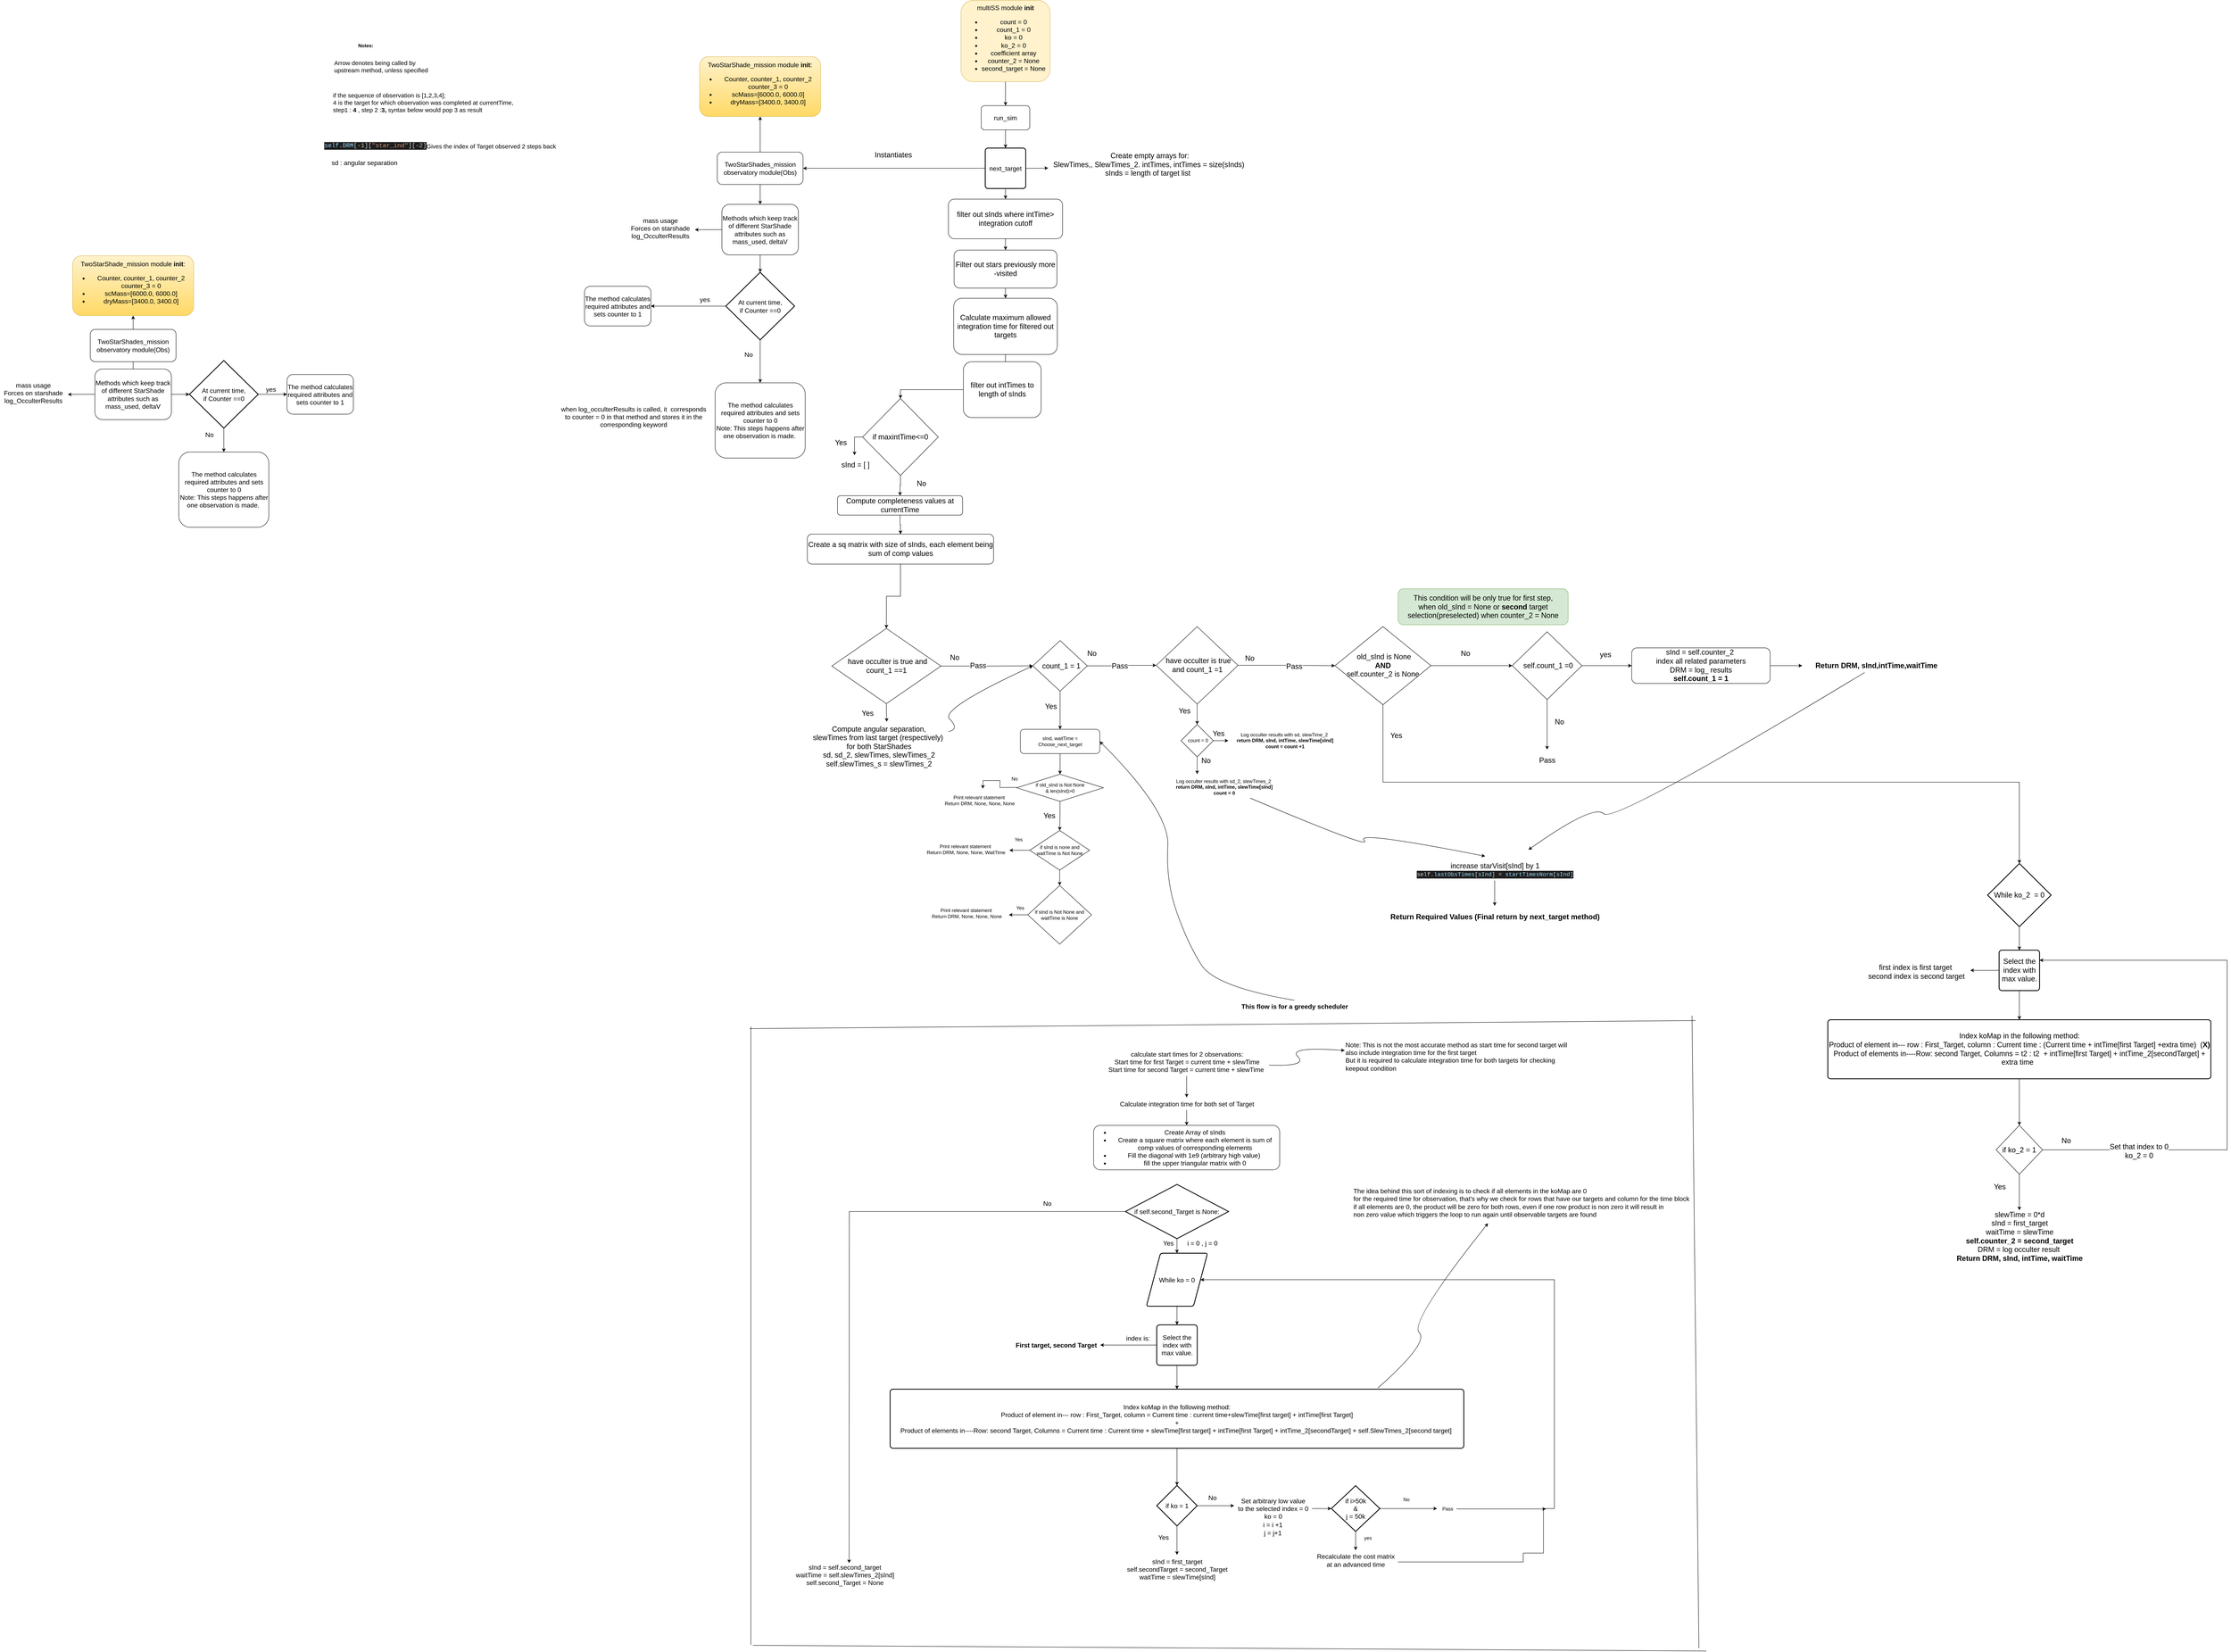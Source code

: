 <mxfile version="21.5.0" type="device">
  <diagram name="Page-1" id="poi2T2rggzBqeiJwVbVU">
    <mxGraphModel dx="3593" dy="884" grid="0" gridSize="9" guides="1" tooltips="1" connect="1" arrows="1" fold="1" page="0" pageScale="1" pageWidth="850" pageHeight="1100" math="0" shadow="0">
      <root>
        <mxCell id="0" />
        <mxCell id="1" parent="0" />
        <mxCell id="Akr4-95ZBjkElIZ3W-7n-1" style="edgeStyle=orthogonalEdgeStyle;rounded=0;orthogonalLoop=1;jettySize=auto;html=1;entryX=0.5;entryY=0;entryDx=0;entryDy=0;" parent="1" source="p1Gjewepy9sjovdagzMy-1" target="p1Gjewepy9sjovdagzMy-4" edge="1">
          <mxGeometry relative="1" as="geometry" />
        </mxCell>
        <mxCell id="p1Gjewepy9sjovdagzMy-1" value="multiSS module&amp;nbsp;&lt;b&gt;init&lt;/b&gt;&lt;br&gt;&lt;ul&gt;&lt;li&gt;count = 0&lt;/li&gt;&lt;li&gt;count_1 = 0&lt;/li&gt;&lt;li&gt;ko = 0&lt;/li&gt;&lt;li&gt;ko_2 = 0&lt;/li&gt;&lt;li&gt;coefficient array&lt;/li&gt;&lt;li&gt;counter_2 = None&lt;/li&gt;&lt;li&gt;second_target = None&lt;/li&gt;&lt;/ul&gt;" style="rounded=1;whiteSpace=wrap;html=1;fontSize=16;fillColor=#fff2cc;strokeColor=#d6b656;" parent="1" vertex="1">
          <mxGeometry x="536" y="114" width="220" height="201" as="geometry" />
        </mxCell>
        <mxCell id="p1Gjewepy9sjovdagzMy-9" style="edgeStyle=orthogonalEdgeStyle;rounded=0;orthogonalLoop=1;jettySize=auto;html=1;entryX=0.5;entryY=0;entryDx=0;entryDy=0;" parent="1" source="p1Gjewepy9sjovdagzMy-4" target="p1Gjewepy9sjovdagzMy-8" edge="1">
          <mxGeometry relative="1" as="geometry" />
        </mxCell>
        <mxCell id="p1Gjewepy9sjovdagzMy-4" value="run_sim" style="rounded=1;whiteSpace=wrap;html=1;fontSize=16;" parent="1" vertex="1">
          <mxGeometry x="586" y="374" width="120" height="60" as="geometry" />
        </mxCell>
        <mxCell id="p1Gjewepy9sjovdagzMy-34" style="edgeStyle=orthogonalEdgeStyle;rounded=0;orthogonalLoop=1;jettySize=auto;html=1;entryX=1;entryY=0.5;entryDx=0;entryDy=0;" parent="1" source="p1Gjewepy9sjovdagzMy-8" target="p1Gjewepy9sjovdagzMy-17" edge="1">
          <mxGeometry relative="1" as="geometry" />
        </mxCell>
        <mxCell id="p1Gjewepy9sjovdagzMy-49" style="edgeStyle=orthogonalEdgeStyle;rounded=0;orthogonalLoop=1;jettySize=auto;html=1;fontSize=18;entryX=0.5;entryY=0;entryDx=0;entryDy=0;" parent="1" source="p1Gjewepy9sjovdagzMy-8" target="p1Gjewepy9sjovdagzMy-50" edge="1">
          <mxGeometry relative="1" as="geometry">
            <mxPoint x="646" y="704.6" as="targetPoint" />
          </mxGeometry>
        </mxCell>
        <mxCell id="MMasnTg1ly4rQGJmZYbG-1" style="edgeStyle=orthogonalEdgeStyle;rounded=0;orthogonalLoop=1;jettySize=auto;html=1;entryX=-0.005;entryY=0.615;entryDx=0;entryDy=0;entryPerimeter=0;" parent="1" source="p1Gjewepy9sjovdagzMy-8" target="MMasnTg1ly4rQGJmZYbG-3" edge="1">
          <mxGeometry relative="1" as="geometry">
            <mxPoint x="973.333" y="528.92" as="targetPoint" />
          </mxGeometry>
        </mxCell>
        <mxCell id="p1Gjewepy9sjovdagzMy-8" value="next_target" style="rounded=1;whiteSpace=wrap;html=1;absoluteArcSize=1;arcSize=14;strokeWidth=2;fontSize=16;" parent="1" vertex="1">
          <mxGeometry x="596" y="478.92" width="100" height="100" as="geometry" />
        </mxCell>
        <mxCell id="p1Gjewepy9sjovdagzMy-10" value="&lt;div style=&quot;text-align: justify; font-size: 15px;&quot;&gt;&lt;span style=&quot;background-color: initial; font-size: 15px;&quot;&gt;Arrow denotes being called by&lt;/span&gt;&lt;/div&gt;&lt;div style=&quot;text-align: justify; font-size: 15px;&quot;&gt;&lt;span style=&quot;background-color: initial; font-size: 15px;&quot;&gt;upstream method, unless specified&lt;/span&gt;&lt;/div&gt;" style="text;html=1;align=center;verticalAlign=middle;resizable=0;points=[];autosize=1;strokeColor=none;fillColor=none;fontSize=15;" parent="1" vertex="1">
          <mxGeometry x="-1022" y="253" width="250" height="48" as="geometry" />
        </mxCell>
        <mxCell id="p1Gjewepy9sjovdagzMy-11" value="&#xa;&lt;div style=&quot;color: rgb(212, 212, 212); background-color: rgb(30, 30, 30); font-family: Consolas, &amp;quot;Courier New&amp;quot;, monospace; font-weight: normal; font-size: 15px; line-height: 19px;&quot;&gt;&lt;div style=&quot;font-size: 15px;&quot;&gt;&lt;span style=&quot;color: rgb(156, 220, 254); font-size: 15px;&quot;&gt;self&lt;/span&gt;&lt;span style=&quot;color: rgb(212, 212, 212); font-size: 15px;&quot;&gt;.&lt;/span&gt;&lt;span style=&quot;color: rgb(156, 220, 254); font-size: 15px;&quot;&gt;DRM&lt;/span&gt;&lt;span style=&quot;color: rgb(212, 212, 212); font-size: 15px;&quot;&gt;[-&lt;/span&gt;&lt;span style=&quot;color: rgb(181, 206, 168); font-size: 15px;&quot;&gt;1&lt;/span&gt;&lt;span style=&quot;color: rgb(212, 212, 212); font-size: 15px;&quot;&gt;][&lt;/span&gt;&lt;span style=&quot;color: rgb(206, 145, 120); font-size: 15px;&quot;&gt;&quot;star_ind&quot;&lt;/span&gt;&lt;span style=&quot;color: rgb(212, 212, 212); font-size: 15px;&quot;&gt;][-&lt;/span&gt;&lt;span style=&quot;color: rgb(181, 206, 168); font-size: 15px;&quot;&gt;2&lt;/span&gt;&lt;span style=&quot;color: rgb(212, 212, 212); font-size: 15px;&quot;&gt;]&lt;/span&gt;&lt;/div&gt;&lt;/div&gt;&#xa;&#xa;" style="text;html=1;align=center;verticalAlign=middle;resizable=0;points=[];autosize=1;strokeColor=none;fillColor=none;fontSize=15;" parent="1" vertex="1">
          <mxGeometry x="-1036" y="439" width="249" height="85" as="geometry" />
        </mxCell>
        <mxCell id="p1Gjewepy9sjovdagzMy-12" value="&lt;b&gt;Notes:&lt;/b&gt;" style="text;html=1;align=center;verticalAlign=middle;resizable=0;points=[];autosize=1;strokeColor=none;fillColor=none;" parent="1" vertex="1">
          <mxGeometry x="-965" y="211" width="60" height="30" as="geometry" />
        </mxCell>
        <mxCell id="p1Gjewepy9sjovdagzMy-13" value="Gives the index of Target observed 2 steps back" style="text;html=1;align=center;verticalAlign=middle;resizable=0;points=[];autosize=1;strokeColor=none;fillColor=none;fontSize=15;" parent="1" vertex="1">
          <mxGeometry x="-794" y="459" width="338" height="30" as="geometry" />
        </mxCell>
        <mxCell id="p1Gjewepy9sjovdagzMy-14" value="&lt;div style=&quot;text-align: justify; font-size: 15px;&quot;&gt;&lt;span style=&quot;background-color: initial; font-size: 15px;&quot;&gt;if the sequence of observation is [1,2,3,4];&lt;/span&gt;&lt;/div&gt;&lt;div style=&quot;text-align: justify; font-size: 15px;&quot;&gt;&lt;span style=&quot;background-color: initial; font-size: 15px;&quot;&gt;4 is the target for which observation was completed at currentTime,&lt;/span&gt;&lt;/div&gt;&lt;div style=&quot;text-align: justify; font-size: 15px;&quot;&gt;&lt;span style=&quot;background-color: initial; font-size: 15px;&quot;&gt;step1 : &lt;b style=&quot;font-size: 15px;&quot;&gt;4&lt;/b&gt; , step 2 :&lt;b style=&quot;font-size: 15px;&quot;&gt;3, &lt;/b&gt;syntax below would pop 3 as result&lt;/span&gt;&lt;/div&gt;" style="text;html=1;align=center;verticalAlign=middle;resizable=0;points=[];autosize=1;strokeColor=none;fillColor=none;fontSize=15;" parent="1" vertex="1">
          <mxGeometry x="-1025" y="333" width="463" height="66" as="geometry" />
        </mxCell>
        <mxCell id="p1Gjewepy9sjovdagzMy-15" value="TwoStarShade_mission module &lt;b&gt;init&lt;/b&gt;:&lt;br&gt;&lt;ul&gt;&lt;li&gt;Counter, counter_1, counter_2 counter_3 = 0&lt;/li&gt;&lt;li&gt;scMass=[6000.0, 6000.0]&lt;/li&gt;&lt;li&gt;dryMass=[3400.0, 3400.0]&lt;/li&gt;&lt;/ul&gt;" style="rounded=1;whiteSpace=wrap;html=1;fontSize=16;fillColor=#fff2cc;gradientColor=#ffd966;strokeColor=#d6b656;" parent="1" vertex="1">
          <mxGeometry x="-109.58" y="253" width="299" height="148" as="geometry" />
        </mxCell>
        <mxCell id="Y4v3uxrNZRps0fwALOIX-1" style="edgeStyle=orthogonalEdgeStyle;rounded=0;orthogonalLoop=1;jettySize=auto;html=1;entryX=0.5;entryY=1;entryDx=0;entryDy=0;" parent="1" source="p1Gjewepy9sjovdagzMy-17" target="p1Gjewepy9sjovdagzMy-15" edge="1">
          <mxGeometry relative="1" as="geometry" />
        </mxCell>
        <mxCell id="Y4v3uxrNZRps0fwALOIX-3" value="" style="edgeStyle=orthogonalEdgeStyle;rounded=0;orthogonalLoop=1;jettySize=auto;html=1;" parent="1" source="p1Gjewepy9sjovdagzMy-17" target="p1Gjewepy9sjovdagzMy-23" edge="1">
          <mxGeometry relative="1" as="geometry" />
        </mxCell>
        <mxCell id="p1Gjewepy9sjovdagzMy-17" value="TwoStarShades_mission observatory module(Obs)" style="rounded=1;whiteSpace=wrap;html=1;fontSize=16;" parent="1" vertex="1">
          <mxGeometry x="-66" y="489" width="211.85" height="79.85" as="geometry" />
        </mxCell>
        <mxCell id="p1Gjewepy9sjovdagzMy-20" value="sd : angular separation" style="text;html=1;align=center;verticalAlign=middle;resizable=0;points=[];autosize=1;strokeColor=none;fillColor=none;fontSize=16;" parent="1" vertex="1">
          <mxGeometry x="-1029" y="499" width="181" height="31" as="geometry" />
        </mxCell>
        <mxCell id="p1Gjewepy9sjovdagzMy-21" style="edgeStyle=orthogonalEdgeStyle;rounded=0;orthogonalLoop=1;jettySize=auto;html=1;exitX=0;exitY=0.5;exitDx=0;exitDy=0;entryX=1.022;entryY=0.554;entryDx=0;entryDy=0;entryPerimeter=0;fontSize=16;fontColor=#000000;" parent="1" source="p1Gjewepy9sjovdagzMy-23" target="p1Gjewepy9sjovdagzMy-24" edge="1">
          <mxGeometry relative="1" as="geometry" />
        </mxCell>
        <mxCell id="p1Gjewepy9sjovdagzMy-22" value="" style="edgeStyle=orthogonalEdgeStyle;rounded=0;orthogonalLoop=1;jettySize=auto;html=1;fontSize=16;fontColor=#000000;" parent="1" source="p1Gjewepy9sjovdagzMy-23" target="p1Gjewepy9sjovdagzMy-27" edge="1">
          <mxGeometry relative="1" as="geometry" />
        </mxCell>
        <mxCell id="p1Gjewepy9sjovdagzMy-23" value="Methods which keep track of different StarShade attributes such as mass_used, deltaV" style="rounded=1;whiteSpace=wrap;html=1;fontSize=16;fontColor=#000000;" parent="1" vertex="1">
          <mxGeometry x="-54.58" y="618" width="189" height="125" as="geometry" />
        </mxCell>
        <mxCell id="p1Gjewepy9sjovdagzMy-24" value="mass usage&lt;br&gt;Forces on starshade&lt;br&gt;log_OcculterResults" style="text;html=1;align=center;verticalAlign=middle;resizable=0;points=[];autosize=1;strokeColor=none;fillColor=none;fontSize=16;fontColor=#000000;" parent="1" vertex="1">
          <mxGeometry x="-289" y="642" width="164" height="70" as="geometry" />
        </mxCell>
        <mxCell id="p1Gjewepy9sjovdagzMy-25" style="edgeStyle=orthogonalEdgeStyle;rounded=0;orthogonalLoop=1;jettySize=auto;html=1;fontSize=16;fontColor=#000000;entryX=1;entryY=0.5;entryDx=0;entryDy=0;" parent="1" source="p1Gjewepy9sjovdagzMy-27" target="p1Gjewepy9sjovdagzMy-31" edge="1">
          <mxGeometry relative="1" as="geometry">
            <mxPoint x="-191" y="870" as="targetPoint" />
          </mxGeometry>
        </mxCell>
        <mxCell id="p1Gjewepy9sjovdagzMy-26" style="edgeStyle=orthogonalEdgeStyle;rounded=0;orthogonalLoop=1;jettySize=auto;html=1;exitX=0.5;exitY=1;exitDx=0;exitDy=0;exitPerimeter=0;fontSize=16;fontColor=#000000;entryX=0.5;entryY=0;entryDx=0;entryDy=0;" parent="1" source="p1Gjewepy9sjovdagzMy-27" target="p1Gjewepy9sjovdagzMy-32" edge="1">
          <mxGeometry relative="1" as="geometry">
            <mxPoint x="40" y="1038" as="targetPoint" />
          </mxGeometry>
        </mxCell>
        <mxCell id="p1Gjewepy9sjovdagzMy-27" value="At current time,&lt;br&gt;if Counter ==0" style="strokeWidth=2;html=1;shape=mxgraph.flowchart.decision;whiteSpace=wrap;fontSize=16;fontColor=#000000;" parent="1" vertex="1">
          <mxGeometry x="-45.08" y="786" width="170" height="167" as="geometry" />
        </mxCell>
        <mxCell id="p1Gjewepy9sjovdagzMy-28" value="yes" style="text;html=1;align=center;verticalAlign=middle;resizable=0;points=[];autosize=1;strokeColor=none;fillColor=none;fontSize=16;fontColor=#000000;" parent="1" vertex="1">
          <mxGeometry x="-119" y="837" width="43" height="31" as="geometry" />
        </mxCell>
        <mxCell id="p1Gjewepy9sjovdagzMy-29" value="No" style="text;html=1;align=center;verticalAlign=middle;resizable=0;points=[];autosize=1;strokeColor=none;fillColor=none;fontSize=16;fontColor=#000000;" parent="1" vertex="1">
          <mxGeometry x="-8" y="973" width="38" height="31" as="geometry" />
        </mxCell>
        <mxCell id="p1Gjewepy9sjovdagzMy-31" value="The method calculates required attributes and sets counter to 1" style="rounded=1;whiteSpace=wrap;html=1;fontSize=16;fontColor=#000000;" parent="1" vertex="1">
          <mxGeometry x="-394" y="820.5" width="164" height="98" as="geometry" />
        </mxCell>
        <mxCell id="p1Gjewepy9sjovdagzMy-32" value="The method calculates required attributes and sets counter to 0&lt;br&gt;Note: This steps happens after one observation is made.&amp;nbsp;" style="rounded=1;whiteSpace=wrap;html=1;fontSize=16;fontColor=#000000;" parent="1" vertex="1">
          <mxGeometry x="-71.33" y="1059" width="222.5" height="186" as="geometry" />
        </mxCell>
        <mxCell id="p1Gjewepy9sjovdagzMy-33" value="when log_occulterResults is called, it&amp;nbsp; corresponds to counter = 0 in that method and stores it in the corresponding keyword" style="text;html=1;strokeColor=none;fillColor=none;align=center;verticalAlign=middle;whiteSpace=wrap;rounded=0;fontSize=16;fontColor=#000000;" parent="1" vertex="1">
          <mxGeometry x="-456" y="1128" width="367" height="30" as="geometry" />
        </mxCell>
        <mxCell id="p1Gjewepy9sjovdagzMy-35" value="&lt;font style=&quot;font-size: 18px;&quot;&gt;Instantiates&amp;nbsp;&lt;/font&gt;" style="text;html=1;align=center;verticalAlign=middle;resizable=0;points=[];autosize=1;strokeColor=none;fillColor=none;" parent="1" vertex="1">
          <mxGeometry x="313" y="478.92" width="115" height="34" as="geometry" />
        </mxCell>
        <mxCell id="b8iZS6fvLWdxyXqhisRJ-25" value="" style="edgeStyle=orthogonalEdgeStyle;rounded=0;orthogonalLoop=1;jettySize=auto;html=1;entryX=0;entryY=0.5;entryDx=0;entryDy=0;" parent="1" source="b8iZS6fvLWdxyXqhisRJ-6" target="b8iZS6fvLWdxyXqhisRJ-17" edge="1">
          <mxGeometry relative="1" as="geometry">
            <mxPoint x="831.011" y="1758.2" as="targetPoint" />
            <mxPoint x="730.5" y="1758.19" as="sourcePoint" />
          </mxGeometry>
        </mxCell>
        <mxCell id="b8iZS6fvLWdxyXqhisRJ-30" value="&lt;font style=&quot;font-size: 18px;&quot;&gt;Pass&lt;/font&gt;" style="edgeLabel;html=1;align=center;verticalAlign=middle;resizable=0;points=[];" parent="b8iZS6fvLWdxyXqhisRJ-25" vertex="1" connectable="0">
          <mxGeometry x="-0.194" y="1" relative="1" as="geometry">
            <mxPoint as="offset" />
          </mxGeometry>
        </mxCell>
        <mxCell id="p1Gjewepy9sjovdagzMy-51" style="edgeStyle=orthogonalEdgeStyle;rounded=0;orthogonalLoop=1;jettySize=auto;html=1;fontSize=18;" parent="1" source="p1Gjewepy9sjovdagzMy-50" target="p1Gjewepy9sjovdagzMy-52" edge="1">
          <mxGeometry relative="1" as="geometry">
            <mxPoint x="646" y="879" as="targetPoint" />
          </mxGeometry>
        </mxCell>
        <mxCell id="p1Gjewepy9sjovdagzMy-50" value="filter out sInds where intTime&amp;gt; integration cutoff" style="rounded=1;whiteSpace=wrap;html=1;fontSize=18;" parent="1" vertex="1">
          <mxGeometry x="505" y="605" width="282" height="98" as="geometry" />
        </mxCell>
        <mxCell id="p1Gjewepy9sjovdagzMy-54" value="" style="edgeStyle=orthogonalEdgeStyle;rounded=0;orthogonalLoop=1;jettySize=auto;html=1;fontSize=18;" parent="1" source="p1Gjewepy9sjovdagzMy-52" target="p1Gjewepy9sjovdagzMy-53" edge="1">
          <mxGeometry relative="1" as="geometry" />
        </mxCell>
        <mxCell id="p1Gjewepy9sjovdagzMy-52" value="Filter out stars previously more -visited" style="rounded=1;whiteSpace=wrap;html=1;fontSize=18;" parent="1" vertex="1">
          <mxGeometry x="519" y="731" width="254" height="94" as="geometry" />
        </mxCell>
        <mxCell id="MMasnTg1ly4rQGJmZYbG-5" value="" style="edgeStyle=orthogonalEdgeStyle;rounded=0;orthogonalLoop=1;jettySize=auto;html=1;fontSize=18;" parent="1" source="p1Gjewepy9sjovdagzMy-53" target="MMasnTg1ly4rQGJmZYbG-4" edge="1">
          <mxGeometry relative="1" as="geometry" />
        </mxCell>
        <mxCell id="p1Gjewepy9sjovdagzMy-53" value="Calculate maximum allowed integration time for filtered out targets" style="rounded=1;whiteSpace=wrap;html=1;fontSize=18;" parent="1" vertex="1">
          <mxGeometry x="518" y="850" width="256" height="139" as="geometry" />
        </mxCell>
        <mxCell id="MMasnTg1ly4rQGJmZYbG-3" value="Create empty arrays for:&lt;br&gt;SlewTimes,, SlewTimes_2. intTimes, intTimes = size(sInds)&amp;nbsp;&lt;br&gt;sInds = length of target list&amp;nbsp;&amp;nbsp;" style="text;html=1;align=center;verticalAlign=middle;resizable=0;points=[];autosize=1;strokeColor=none;fillColor=none;fontSize=18;" parent="1" vertex="1">
          <mxGeometry x="754" y="481.0" width="495" height="77" as="geometry" />
        </mxCell>
        <mxCell id="MMasnTg1ly4rQGJmZYbG-7" style="edgeStyle=orthogonalEdgeStyle;rounded=0;orthogonalLoop=1;jettySize=auto;html=1;fontSize=18;entryX=0.5;entryY=0;entryDx=0;entryDy=0;" parent="1" source="MMasnTg1ly4rQGJmZYbG-4" target="MMasnTg1ly4rQGJmZYbG-8" edge="1">
          <mxGeometry relative="1" as="geometry">
            <mxPoint x="481.667" y="1169.0" as="targetPoint" />
          </mxGeometry>
        </mxCell>
        <mxCell id="MMasnTg1ly4rQGJmZYbG-4" value="filter out intTimes to length of sInds" style="rounded=1;whiteSpace=wrap;html=1;fontSize=18;" parent="1" vertex="1">
          <mxGeometry x="542" y="1006.85" width="192" height="138" as="geometry" />
        </mxCell>
        <mxCell id="MMasnTg1ly4rQGJmZYbG-46" style="edgeStyle=orthogonalEdgeStyle;rounded=0;orthogonalLoop=1;jettySize=auto;html=1;entryX=0.5;entryY=0;entryDx=0;entryDy=0;fontSize=18;" parent="1" source="MMasnTg1ly4rQGJmZYbG-8" target="MMasnTg1ly4rQGJmZYbG-36" edge="1">
          <mxGeometry relative="1" as="geometry" />
        </mxCell>
        <mxCell id="b8iZS6fvLWdxyXqhisRJ-16" style="edgeStyle=orthogonalEdgeStyle;rounded=0;orthogonalLoop=1;jettySize=auto;html=1;" parent="1" source="MMasnTg1ly4rQGJmZYbG-8" edge="1">
          <mxGeometry relative="1" as="geometry">
            <mxPoint x="273.25" y="1237.5" as="targetPoint" />
          </mxGeometry>
        </mxCell>
        <mxCell id="MMasnTg1ly4rQGJmZYbG-8" value="if maxintTime&amp;lt;=0&lt;br&gt;" style="rhombus;whiteSpace=wrap;html=1;fontSize=18;" parent="1" vertex="1">
          <mxGeometry x="293" y="1098" width="187" height="190" as="geometry" />
        </mxCell>
        <mxCell id="MMasnTg1ly4rQGJmZYbG-10" value="Yes" style="text;html=1;align=center;verticalAlign=middle;resizable=0;points=[];autosize=1;strokeColor=none;fillColor=none;fontSize=18;" parent="1" vertex="1">
          <mxGeometry x="215" y="1190" width="47" height="34" as="geometry" />
        </mxCell>
        <mxCell id="MMasnTg1ly4rQGJmZYbG-14" value="sInd = [ ]" style="text;html=1;align=center;verticalAlign=middle;resizable=0;points=[];autosize=1;strokeColor=none;fillColor=none;fontSize=18;" parent="1" vertex="1">
          <mxGeometry x="231" y="1245" width="88" height="34" as="geometry" />
        </mxCell>
        <mxCell id="MMasnTg1ly4rQGJmZYbG-27" style="edgeStyle=orthogonalEdgeStyle;rounded=0;orthogonalLoop=1;jettySize=auto;html=1;fontSize=18;entryX=0;entryY=0.5;entryDx=0;entryDy=0;" parent="1" source="MMasnTg1ly4rQGJmZYbG-26" target="MMasnTg1ly4rQGJmZYbG-52" edge="1">
          <mxGeometry relative="1" as="geometry">
            <mxPoint x="1865" y="1758" as="targetPoint" />
          </mxGeometry>
        </mxCell>
        <mxCell id="MMasnTg1ly4rQGJmZYbG-31" style="edgeStyle=orthogonalEdgeStyle;rounded=0;orthogonalLoop=1;jettySize=auto;html=1;fontSize=18;entryX=0.5;entryY=0;entryDx=0;entryDy=0;entryPerimeter=0;" parent="1" source="MMasnTg1ly4rQGJmZYbG-26" target="b8iZS6fvLWdxyXqhisRJ-125" edge="1">
          <mxGeometry relative="1" as="geometry">
            <mxPoint x="1695.5" y="2030" as="targetPoint" />
            <Array as="points">
              <mxPoint x="1579" y="2046" />
              <mxPoint x="3151" y="2046" />
            </Array>
          </mxGeometry>
        </mxCell>
        <mxCell id="MMasnTg1ly4rQGJmZYbG-26" value="&amp;nbsp;old_sInd is None&lt;br&gt;&lt;b&gt;AND&lt;/b&gt;&lt;br&gt;self.counter_2 is None" style="rhombus;whiteSpace=wrap;html=1;fontSize=18;" parent="1" vertex="1">
          <mxGeometry x="1460" y="1661.44" width="237" height="193.12" as="geometry" />
        </mxCell>
        <mxCell id="MMasnTg1ly4rQGJmZYbG-28" value="No" style="text;html=1;align=center;verticalAlign=middle;resizable=0;points=[];autosize=1;strokeColor=none;fillColor=none;fontSize=18;" parent="1" vertex="1">
          <mxGeometry x="1761" y="1710.75" width="41" height="34" as="geometry" />
        </mxCell>
        <mxCell id="MMasnTg1ly4rQGJmZYbG-32" value="Yes" style="text;html=1;align=center;verticalAlign=middle;resizable=0;points=[];autosize=1;strokeColor=none;fillColor=none;fontSize=18;" parent="1" vertex="1">
          <mxGeometry x="1587" y="1914" width="47" height="34" as="geometry" />
        </mxCell>
        <mxCell id="MMasnTg1ly4rQGJmZYbG-33" value="No" style="text;html=1;align=center;verticalAlign=middle;resizable=0;points=[];autosize=1;strokeColor=none;fillColor=none;fontSize=18;" parent="1" vertex="1">
          <mxGeometry x="417" y="1291" width="41" height="34" as="geometry" />
        </mxCell>
        <mxCell id="MMasnTg1ly4rQGJmZYbG-47" value="" style="edgeStyle=orthogonalEdgeStyle;rounded=0;orthogonalLoop=1;jettySize=auto;html=1;fontSize=18;" parent="1" source="MMasnTg1ly4rQGJmZYbG-36" target="MMasnTg1ly4rQGJmZYbG-41" edge="1">
          <mxGeometry relative="1" as="geometry" />
        </mxCell>
        <mxCell id="MMasnTg1ly4rQGJmZYbG-36" value="Compute completeness values at currentTime" style="rounded=1;whiteSpace=wrap;html=1;fontSize=18;" parent="1" vertex="1">
          <mxGeometry x="231" y="1338" width="309" height="48" as="geometry" />
        </mxCell>
        <mxCell id="b8iZS6fvLWdxyXqhisRJ-9" value="" style="edgeStyle=orthogonalEdgeStyle;rounded=0;orthogonalLoop=1;jettySize=auto;html=1;" parent="1" source="MMasnTg1ly4rQGJmZYbG-41" target="b8iZS6fvLWdxyXqhisRJ-6" edge="1">
          <mxGeometry relative="1" as="geometry" />
        </mxCell>
        <mxCell id="MMasnTg1ly4rQGJmZYbG-41" value="Create a sq matrix with size of sInds, each element being sum of comp values" style="rounded=1;whiteSpace=wrap;html=1;fontSize=18;" parent="1" vertex="1">
          <mxGeometry x="156.5" y="1433" width="460" height="74" as="geometry" />
        </mxCell>
        <mxCell id="MMasnTg1ly4rQGJmZYbG-50" value="This condition will be only true for first step,&lt;br style=&quot;border-color: var(--border-color);&quot;&gt;&lt;span style=&quot;&quot;&gt;when old_sInd = None or&amp;nbsp;&lt;/span&gt;&lt;b style=&quot;border-color: var(--border-color);&quot;&gt;second&lt;/b&gt;&lt;span style=&quot;&quot;&gt;&amp;nbsp;target selection(preselected) when counter_2 = None&lt;/span&gt;" style="rounded=1;whiteSpace=wrap;html=1;fontSize=18;fillColor=#d5e8d4;strokeColor=#82b366;" parent="1" vertex="1">
          <mxGeometry x="1616" y="1568" width="420" height="89" as="geometry" />
        </mxCell>
        <mxCell id="MMasnTg1ly4rQGJmZYbG-53" style="edgeStyle=orthogonalEdgeStyle;rounded=0;orthogonalLoop=1;jettySize=auto;html=1;fontSize=18;" parent="1" source="MMasnTg1ly4rQGJmZYbG-52" edge="1">
          <mxGeometry relative="1" as="geometry">
            <mxPoint x="1984" y="1965.333" as="targetPoint" />
          </mxGeometry>
        </mxCell>
        <mxCell id="MMasnTg1ly4rQGJmZYbG-57" style="edgeStyle=orthogonalEdgeStyle;rounded=0;orthogonalLoop=1;jettySize=auto;html=1;fontSize=18;entryX=0;entryY=0.5;entryDx=0;entryDy=0;" parent="1" source="MMasnTg1ly4rQGJmZYbG-52" target="MMasnTg1ly4rQGJmZYbG-59" edge="1">
          <mxGeometry relative="1" as="geometry">
            <mxPoint x="2199.667" y="1758" as="targetPoint" />
          </mxGeometry>
        </mxCell>
        <mxCell id="MMasnTg1ly4rQGJmZYbG-52" value="&amp;nbsp;self.count_1 =0" style="rhombus;whiteSpace=wrap;html=1;fontSize=18;" parent="1" vertex="1">
          <mxGeometry x="1898" y="1674.25" width="172" height="167.5" as="geometry" />
        </mxCell>
        <mxCell id="MMasnTg1ly4rQGJmZYbG-54" value="No" style="text;html=1;align=center;verticalAlign=middle;resizable=0;points=[];autosize=1;strokeColor=none;fillColor=none;fontSize=18;" parent="1" vertex="1">
          <mxGeometry x="1993" y="1880" width="41" height="34" as="geometry" />
        </mxCell>
        <mxCell id="MMasnTg1ly4rQGJmZYbG-55" value="Pass" style="text;html=1;align=center;verticalAlign=middle;resizable=0;points=[];autosize=1;strokeColor=none;fillColor=none;fontSize=18;" parent="1" vertex="1">
          <mxGeometry x="1955" y="1975" width="58" height="34" as="geometry" />
        </mxCell>
        <mxCell id="MMasnTg1ly4rQGJmZYbG-58" value="yes" style="text;html=1;align=center;verticalAlign=middle;resizable=0;points=[];autosize=1;strokeColor=none;fillColor=none;fontSize=18;" parent="1" vertex="1">
          <mxGeometry x="2105" y="1714" width="46" height="34" as="geometry" />
        </mxCell>
        <mxCell id="MMasnTg1ly4rQGJmZYbG-60" style="edgeStyle=orthogonalEdgeStyle;rounded=0;orthogonalLoop=1;jettySize=auto;html=1;fontSize=18;" parent="1" source="MMasnTg1ly4rQGJmZYbG-59" edge="1">
          <mxGeometry relative="1" as="geometry">
            <mxPoint x="2614.143" y="1758" as="targetPoint" />
          </mxGeometry>
        </mxCell>
        <mxCell id="MMasnTg1ly4rQGJmZYbG-59" value="sInd = self.counter_2&amp;nbsp;&lt;br&gt;index all related parameters&lt;br&gt;DRM = log_ results&lt;br&gt;&lt;b&gt;self.count_1 = 1&lt;/b&gt;" style="rounded=1;whiteSpace=wrap;html=1;fontSize=18;" parent="1" vertex="1">
          <mxGeometry x="2193" y="1714" width="342" height="88" as="geometry" />
        </mxCell>
        <mxCell id="MMasnTg1ly4rQGJmZYbG-61" value="&lt;b&gt;Return DRM, sInd,intTime,waitTime&lt;/b&gt;" style="text;html=1;align=center;verticalAlign=middle;resizable=0;points=[];autosize=1;strokeColor=none;fillColor=none;fontSize=18;" parent="1" vertex="1">
          <mxGeometry x="2637" y="1741" width="319" height="34" as="geometry" />
        </mxCell>
        <mxCell id="b8iZS6fvLWdxyXqhisRJ-13" style="edgeStyle=orthogonalEdgeStyle;rounded=0;orthogonalLoop=1;jettySize=auto;html=1;exitX=0.5;exitY=1;exitDx=0;exitDy=0;entryX=0.557;entryY=-0.011;entryDx=0;entryDy=0;entryPerimeter=0;" parent="1" source="b8iZS6fvLWdxyXqhisRJ-6" target="b8iZS6fvLWdxyXqhisRJ-58" edge="1">
          <mxGeometry relative="1" as="geometry">
            <mxPoint x="385.5" y="1938" as="targetPoint" />
          </mxGeometry>
        </mxCell>
        <mxCell id="b8iZS6fvLWdxyXqhisRJ-6" value="&amp;nbsp;have occulter is true and count_1 ==1" style="rhombus;whiteSpace=wrap;html=1;fontSize=18;" parent="1" vertex="1">
          <mxGeometry x="217" y="1666" width="269.5" height="185.94" as="geometry" />
        </mxCell>
        <mxCell id="b8iZS6fvLWdxyXqhisRJ-14" value="&lt;font style=&quot;font-size: 18px;&quot;&gt;Yes&lt;/font&gt;" style="text;html=1;align=center;verticalAlign=middle;resizable=0;points=[];autosize=1;strokeColor=none;fillColor=none;" parent="1" vertex="1">
          <mxGeometry x="281" y="1859" width="47" height="34" as="geometry" />
        </mxCell>
        <mxCell id="b8iZS6fvLWdxyXqhisRJ-48" style="edgeStyle=orthogonalEdgeStyle;rounded=0;orthogonalLoop=1;jettySize=auto;html=1;entryX=0;entryY=0.5;entryDx=0;entryDy=0;" parent="1" source="b8iZS6fvLWdxyXqhisRJ-17" target="b8iZS6fvLWdxyXqhisRJ-44" edge="1">
          <mxGeometry relative="1" as="geometry">
            <mxPoint x="936.618" y="1759.084" as="targetPoint" />
          </mxGeometry>
        </mxCell>
        <mxCell id="b8iZS6fvLWdxyXqhisRJ-57" value="&lt;font style=&quot;font-size: 18px;&quot;&gt;Pass&lt;/font&gt;" style="edgeLabel;html=1;align=center;verticalAlign=middle;resizable=0;points=[];" parent="b8iZS6fvLWdxyXqhisRJ-48" vertex="1" connectable="0">
          <mxGeometry x="-0.072" relative="1" as="geometry">
            <mxPoint as="offset" />
          </mxGeometry>
        </mxCell>
        <mxCell id="b8iZS6fvLWdxyXqhisRJ-52" style="edgeStyle=orthogonalEdgeStyle;rounded=0;orthogonalLoop=1;jettySize=auto;html=1;entryX=0.5;entryY=0;entryDx=0;entryDy=0;" parent="1" source="b8iZS6fvLWdxyXqhisRJ-17" target="b8iZS6fvLWdxyXqhisRJ-53" edge="1">
          <mxGeometry relative="1" as="geometry">
            <mxPoint x="757.83" y="1903.093" as="targetPoint" />
          </mxGeometry>
        </mxCell>
        <mxCell id="b8iZS6fvLWdxyXqhisRJ-17" value="&amp;nbsp;count_1 = 1" style="rhombus;whiteSpace=wrap;html=1;fontSize=18;" parent="1" vertex="1">
          <mxGeometry x="713.58" y="1696.0" width="134.5" height="125" as="geometry" />
        </mxCell>
        <mxCell id="b8iZS6fvLWdxyXqhisRJ-37" value="&lt;span style=&quot;color: rgb(0, 0, 0); font-family: Helvetica; font-size: 18px; font-style: normal; font-variant-ligatures: normal; font-variant-caps: normal; font-weight: 400; letter-spacing: normal; orphans: 2; text-align: center; text-indent: 0px; text-transform: none; widows: 2; word-spacing: 0px; -webkit-text-stroke-width: 0px; background-color: rgb(255, 255, 255); text-decoration-thickness: initial; text-decoration-style: initial; text-decoration-color: initial; float: none; display: inline !important;&quot;&gt;No&lt;/span&gt;" style="text;whiteSpace=wrap;html=1;" parent="1" vertex="1">
          <mxGeometry x="507" y="1720.81" width="35" height="34.25" as="geometry" />
        </mxCell>
        <mxCell id="b8iZS6fvLWdxyXqhisRJ-50" style="edgeStyle=orthogonalEdgeStyle;rounded=0;orthogonalLoop=1;jettySize=auto;html=1;entryX=0;entryY=0.5;entryDx=0;entryDy=0;" parent="1" source="b8iZS6fvLWdxyXqhisRJ-44" target="MMasnTg1ly4rQGJmZYbG-26" edge="1">
          <mxGeometry relative="1" as="geometry">
            <mxPoint x="1390.594" y="1756.303" as="targetPoint" />
          </mxGeometry>
        </mxCell>
        <mxCell id="b8iZS6fvLWdxyXqhisRJ-51" value="&lt;font style=&quot;font-size: 18px;&quot;&gt;Pass&lt;/font&gt;" style="edgeLabel;html=1;align=center;verticalAlign=middle;resizable=0;points=[];" parent="b8iZS6fvLWdxyXqhisRJ-50" vertex="1" connectable="0">
          <mxGeometry x="0.156" y="-2" relative="1" as="geometry">
            <mxPoint as="offset" />
          </mxGeometry>
        </mxCell>
        <mxCell id="b8iZS6fvLWdxyXqhisRJ-54" style="edgeStyle=orthogonalEdgeStyle;rounded=0;orthogonalLoop=1;jettySize=auto;html=1;entryX=0.5;entryY=0;entryDx=0;entryDy=0;" parent="1" source="b8iZS6fvLWdxyXqhisRJ-44" target="b8iZS6fvLWdxyXqhisRJ-117" edge="1">
          <mxGeometry relative="1" as="geometry">
            <mxPoint x="1119.5" y="1922.38" as="targetPoint" />
          </mxGeometry>
        </mxCell>
        <mxCell id="b8iZS6fvLWdxyXqhisRJ-44" value="&amp;nbsp;have occulter is true and count_1 =1" style="rhombus;whiteSpace=wrap;html=1;fontSize=18;" parent="1" vertex="1">
          <mxGeometry x="1018.5" y="1661.44" width="202" height="191.5" as="geometry" />
        </mxCell>
        <mxCell id="b8iZS6fvLWdxyXqhisRJ-45" value="No" style="text;html=1;align=center;verticalAlign=middle;resizable=0;points=[];autosize=1;strokeColor=none;fillColor=none;fontSize=18;" parent="1" vertex="1">
          <mxGeometry x="1228.5" y="1723.13" width="41" height="34" as="geometry" />
        </mxCell>
        <mxCell id="b8iZS6fvLWdxyXqhisRJ-46" value="&lt;font style=&quot;font-size: 18px;&quot;&gt;Yes&lt;/font&gt;" style="text;html=1;align=center;verticalAlign=middle;resizable=0;points=[];autosize=1;strokeColor=none;fillColor=none;" parent="1" vertex="1">
          <mxGeometry x="1064" y="1852.94" width="47" height="34" as="geometry" />
        </mxCell>
        <mxCell id="b8iZS6fvLWdxyXqhisRJ-111" style="edgeStyle=orthogonalEdgeStyle;rounded=0;orthogonalLoop=1;jettySize=auto;html=1;entryX=0.5;entryY=0;entryDx=0;entryDy=0;" parent="1" source="b8iZS6fvLWdxyXqhisRJ-53" target="b8iZS6fvLWdxyXqhisRJ-110" edge="1">
          <mxGeometry relative="1" as="geometry" />
        </mxCell>
        <mxCell id="b8iZS6fvLWdxyXqhisRJ-53" value="sInd, waitTime = Choose_next_target" style="rounded=1;whiteSpace=wrap;html=1;" parent="1" vertex="1">
          <mxGeometry x="682.71" y="1915.31" width="196.25" height="60" as="geometry" />
        </mxCell>
        <mxCell id="b8iZS6fvLWdxyXqhisRJ-56" value="&lt;font style=&quot;font-size: 18px;&quot;&gt;Yes&lt;/font&gt;" style="text;html=1;align=center;verticalAlign=middle;resizable=0;points=[];autosize=1;strokeColor=none;fillColor=none;" parent="1" vertex="1">
          <mxGeometry x="734" y="1841.75" width="47" height="34" as="geometry" />
        </mxCell>
        <mxCell id="b8iZS6fvLWdxyXqhisRJ-58" value="&lt;font style=&quot;font-size: 18px;&quot;&gt;Compute angular separation, &lt;br&gt;slewTimes from last target (respectively)&amp;nbsp;&lt;br&gt;for both StarShades&lt;br&gt;sd, sd_2, slewTimes, slewTimes_2&lt;br&gt;self.slewTimes_s = slewTimes_2&lt;/font&gt;" style="text;html=1;align=center;verticalAlign=middle;resizable=0;points=[];autosize=1;strokeColor=none;fillColor=none;" parent="1" vertex="1">
          <mxGeometry x="161" y="1898" width="344" height="120" as="geometry" />
        </mxCell>
        <mxCell id="b8iZS6fvLWdxyXqhisRJ-59" value="&lt;b&gt;This flow is for a greedy scheduler&lt;/b&gt;" style="text;html=1;strokeColor=none;fillColor=none;align=center;verticalAlign=middle;whiteSpace=wrap;rounded=0;fontSize=16;fontColor=#000000;" parent="1" vertex="1">
          <mxGeometry x="1187.5" y="2585" width="345" height="30" as="geometry" />
        </mxCell>
        <mxCell id="b8iZS6fvLWdxyXqhisRJ-60" style="edgeStyle=orthogonalEdgeStyle;rounded=0;orthogonalLoop=1;jettySize=auto;html=1;fontSize=16;fontColor=#000000;" parent="1" source="b8iZS6fvLWdxyXqhisRJ-61" target="b8iZS6fvLWdxyXqhisRJ-65" edge="1">
          <mxGeometry relative="1" as="geometry">
            <mxPoint x="1093.5" y="2865.692" as="targetPoint" />
          </mxGeometry>
        </mxCell>
        <mxCell id="b8iZS6fvLWdxyXqhisRJ-61" value="calculate start times for 2 observations:&lt;br&gt;Start time for first Target = current time + slewTime&lt;br&gt;Start time for second Target = current time + slewTime&amp;nbsp;&lt;br&gt;" style="text;html=1;align=center;verticalAlign=middle;resizable=0;points=[];autosize=1;strokeColor=none;fillColor=none;fontSize=16;fontColor=#000000;" parent="1" vertex="1">
          <mxGeometry x="890" y="2702" width="407" height="70" as="geometry" />
        </mxCell>
        <mxCell id="b8iZS6fvLWdxyXqhisRJ-62" value="&lt;span style=&quot;color: rgb(0, 0, 0); font-family: Helvetica; font-size: 16px; font-style: normal; font-variant-ligatures: normal; font-variant-caps: normal; font-weight: 400; letter-spacing: normal; orphans: 2; text-align: center; text-indent: 0px; text-transform: none; widows: 2; word-spacing: 0px; -webkit-text-stroke-width: 0px; background-color: rgb(255, 255, 255); text-decoration-thickness: initial; text-decoration-style: initial; text-decoration-color: initial; float: none; display: inline !important;&quot;&gt;Note: This is not the most accurate method as start time for second target will also include integration time for the first target&lt;br&gt;But it is required to calculate integration time for both targets for checking keepout condition&lt;br&gt;&lt;/span&gt;" style="text;whiteSpace=wrap;html=1;fontSize=16;fontColor=#000000;" parent="1" vertex="1">
          <mxGeometry x="1484.004" y="2679.001" width="550" height="60" as="geometry" />
        </mxCell>
        <mxCell id="b8iZS6fvLWdxyXqhisRJ-63" value="" style="curved=1;endArrow=classic;html=1;rounded=0;fontSize=16;fontColor=#000000;entryX=0;entryY=0.5;entryDx=0;entryDy=0;" parent="1" source="b8iZS6fvLWdxyXqhisRJ-61" target="b8iZS6fvLWdxyXqhisRJ-62" edge="1">
          <mxGeometry width="50" height="50" relative="1" as="geometry">
            <mxPoint x="1343" y="2749" as="sourcePoint" />
            <mxPoint x="1393" y="2699" as="targetPoint" />
            <Array as="points">
              <mxPoint x="1393" y="2749" />
              <mxPoint x="1343" y="2699" />
            </Array>
          </mxGeometry>
        </mxCell>
        <mxCell id="b8iZS6fvLWdxyXqhisRJ-64" style="edgeStyle=orthogonalEdgeStyle;rounded=0;orthogonalLoop=1;jettySize=auto;html=1;entryX=0.5;entryY=0;entryDx=0;entryDy=0;fontSize=16;fontColor=#000000;" parent="1" source="b8iZS6fvLWdxyXqhisRJ-65" target="b8iZS6fvLWdxyXqhisRJ-66" edge="1">
          <mxGeometry relative="1" as="geometry" />
        </mxCell>
        <mxCell id="b8iZS6fvLWdxyXqhisRJ-65" value="Calculate integration time for both set of Target" style="text;html=1;align=center;verticalAlign=middle;resizable=0;points=[];autosize=1;strokeColor=none;fillColor=none;fontSize=16;fontColor=#000000;" parent="1" vertex="1">
          <mxGeometry x="919" y="2825" width="349" height="31" as="geometry" />
        </mxCell>
        <mxCell id="b8iZS6fvLWdxyXqhisRJ-66" value="&lt;ul&gt;&lt;li&gt;Create Array of sInds&lt;/li&gt;&lt;li&gt;Create a square matrix where each element is sum of comp values of corresponding elements&lt;/li&gt;&lt;li&gt;Fill the diagonal with 1e9 (arbitrary high value)&amp;nbsp;&lt;/li&gt;&lt;li&gt;fill the upper triangular matrix with 0&lt;/li&gt;&lt;/ul&gt;" style="rounded=1;whiteSpace=wrap;html=1;fontSize=16;fontColor=#000000;" parent="1" vertex="1">
          <mxGeometry x="863.63" y="2894" width="459.75" height="110" as="geometry" />
        </mxCell>
        <mxCell id="b8iZS6fvLWdxyXqhisRJ-67" style="edgeStyle=orthogonalEdgeStyle;rounded=0;orthogonalLoop=1;jettySize=auto;html=1;fontSize=16;fontColor=#000000;" parent="1" source="b8iZS6fvLWdxyXqhisRJ-68" target="b8iZS6fvLWdxyXqhisRJ-71" edge="1">
          <mxGeometry relative="1" as="geometry" />
        </mxCell>
        <mxCell id="b8iZS6fvLWdxyXqhisRJ-68" value="While ko = 0" style="shape=parallelogram;html=1;strokeWidth=2;perimeter=parallelogramPerimeter;whiteSpace=wrap;rounded=1;arcSize=12;size=0.23;fontSize=16;fontColor=#000000;" parent="1" vertex="1">
          <mxGeometry x="994.13" y="3210" width="151" height="131" as="geometry" />
        </mxCell>
        <mxCell id="b8iZS6fvLWdxyXqhisRJ-69" style="edgeStyle=orthogonalEdgeStyle;rounded=0;orthogonalLoop=1;jettySize=auto;html=1;fontSize=16;fontColor=#000000;" parent="1" source="b8iZS6fvLWdxyXqhisRJ-71" target="b8iZS6fvLWdxyXqhisRJ-72" edge="1">
          <mxGeometry relative="1" as="geometry">
            <mxPoint x="943.002" y="3437" as="targetPoint" />
          </mxGeometry>
        </mxCell>
        <mxCell id="b8iZS6fvLWdxyXqhisRJ-70" style="edgeStyle=orthogonalEdgeStyle;rounded=0;orthogonalLoop=1;jettySize=auto;html=1;fontSize=16;fontColor=#000000;" parent="1" source="b8iZS6fvLWdxyXqhisRJ-71" target="b8iZS6fvLWdxyXqhisRJ-74" edge="1">
          <mxGeometry relative="1" as="geometry">
            <mxPoint x="1070.12" y="3590" as="targetPoint" />
          </mxGeometry>
        </mxCell>
        <mxCell id="b8iZS6fvLWdxyXqhisRJ-71" value="Select the index with max value." style="rounded=1;whiteSpace=wrap;html=1;absoluteArcSize=1;arcSize=14;strokeWidth=2;fontSize=16;fontColor=#000000;" parent="1" vertex="1">
          <mxGeometry x="1019.62" y="3387" width="100" height="100" as="geometry" />
        </mxCell>
        <mxCell id="b8iZS6fvLWdxyXqhisRJ-72" value="&lt;b&gt;First target, second Target&lt;/b&gt;" style="text;html=1;align=center;verticalAlign=middle;resizable=0;points=[];autosize=1;strokeColor=none;fillColor=none;fontSize=16;fontColor=#000000;" parent="1" vertex="1">
          <mxGeometry x="661.12" y="3421.5" width="219" height="31" as="geometry" />
        </mxCell>
        <mxCell id="b8iZS6fvLWdxyXqhisRJ-73" style="edgeStyle=orthogonalEdgeStyle;rounded=0;orthogonalLoop=1;jettySize=auto;html=1;fontSize=16;fontColor=#000000;entryX=0.5;entryY=0;entryDx=0;entryDy=0;entryPerimeter=0;" parent="1" source="b8iZS6fvLWdxyXqhisRJ-74" target="b8iZS6fvLWdxyXqhisRJ-78" edge="1">
          <mxGeometry relative="1" as="geometry">
            <mxPoint x="1069.63" y="3851.143" as="targetPoint" />
          </mxGeometry>
        </mxCell>
        <mxCell id="b8iZS6fvLWdxyXqhisRJ-74" value="Index koMap in the following method:&lt;br&gt;Product of element in--- row : First_Target, column = Current time : current time+slewTime[first target] + intTime[first Target]&lt;br&gt;+&lt;br&gt;Product of elements in----Row: second Target, Columns = Current time : Current time + slewTime[first target] + intTime[first Target] + intTime_2[secondTarget] + self.SlewTimes_2[second target]&amp;nbsp;" style="rounded=1;whiteSpace=wrap;html=1;absoluteArcSize=1;arcSize=14;strokeWidth=2;fontSize=16;fontColor=#000000;" parent="1" vertex="1">
          <mxGeometry x="361" y="3546" width="1417.26" height="146" as="geometry" />
        </mxCell>
        <mxCell id="b8iZS6fvLWdxyXqhisRJ-75" value="index is:" style="text;html=1;align=center;verticalAlign=middle;resizable=0;points=[];autosize=1;strokeColor=none;fillColor=none;fontSize=16;fontColor=#000000;" parent="1" vertex="1">
          <mxGeometry x="934.12" y="3404" width="77" height="31" as="geometry" />
        </mxCell>
        <mxCell id="b8iZS6fvLWdxyXqhisRJ-76" style="edgeStyle=orthogonalEdgeStyle;rounded=0;orthogonalLoop=1;jettySize=auto;html=1;exitX=1;exitY=0.5;exitDx=0;exitDy=0;exitPerimeter=0;fontSize=16;fontColor=#000000;" parent="1" source="b8iZS6fvLWdxyXqhisRJ-78" edge="1">
          <mxGeometry relative="1" as="geometry">
            <mxPoint x="1210.834" y="3834" as="targetPoint" />
          </mxGeometry>
        </mxCell>
        <mxCell id="b8iZS6fvLWdxyXqhisRJ-77" style="edgeStyle=orthogonalEdgeStyle;rounded=0;orthogonalLoop=1;jettySize=auto;html=1;fontSize=16;fontColor=#000000;" parent="1" source="b8iZS6fvLWdxyXqhisRJ-78" edge="1">
          <mxGeometry relative="1" as="geometry">
            <mxPoint x="1069.63" y="3955.429" as="targetPoint" />
          </mxGeometry>
        </mxCell>
        <mxCell id="b8iZS6fvLWdxyXqhisRJ-78" value="if ko = 1" style="strokeWidth=2;html=1;shape=mxgraph.flowchart.decision;whiteSpace=wrap;fontSize=16;fontColor=#000000;" parent="1" vertex="1">
          <mxGeometry x="1019.63" y="3784" width="100" height="100" as="geometry" />
        </mxCell>
        <mxCell id="b8iZS6fvLWdxyXqhisRJ-79" value="No" style="text;html=1;align=center;verticalAlign=middle;resizable=0;points=[];autosize=1;strokeColor=none;fillColor=none;fontSize=16;fontColor=#000000;" parent="1" vertex="1">
          <mxGeometry x="1138.12" y="3798" width="38" height="31" as="geometry" />
        </mxCell>
        <mxCell id="b8iZS6fvLWdxyXqhisRJ-80" style="edgeStyle=orthogonalEdgeStyle;rounded=0;orthogonalLoop=1;jettySize=auto;html=1;entryX=1;entryY=0.5;entryDx=0;entryDy=0;fontSize=16;fontColor=#000000;exitX=0.997;exitY=0.58;exitDx=0;exitDy=0;exitPerimeter=0;" parent="1" source="2xSAy8wzF72pDICXeRzi-8" target="b8iZS6fvLWdxyXqhisRJ-68" edge="1">
          <mxGeometry relative="1" as="geometry">
            <Array as="points">
              <mxPoint x="1925" y="3951" />
              <mxPoint x="1975" y="3952" />
              <mxPoint x="1975" y="3841" />
              <mxPoint x="2002" y="3841" />
              <mxPoint x="2002" y="3276" />
            </Array>
            <mxPoint x="1925" y="3910" as="sourcePoint" />
          </mxGeometry>
        </mxCell>
        <mxCell id="2xSAy8wzF72pDICXeRzi-5" style="edgeStyle=orthogonalEdgeStyle;rounded=0;orthogonalLoop=1;jettySize=auto;html=1;entryX=0;entryY=0.5;entryDx=0;entryDy=0;entryPerimeter=0;" parent="1" source="b8iZS6fvLWdxyXqhisRJ-81" target="2xSAy8wzF72pDICXeRzi-4" edge="1">
          <mxGeometry relative="1" as="geometry" />
        </mxCell>
        <mxCell id="b8iZS6fvLWdxyXqhisRJ-81" value="Set arbitrary low value &lt;br&gt;to the selected index = 0&lt;br&gt;ko = 0" style="text;html=1;align=center;verticalAlign=middle;resizable=0;points=[];autosize=1;strokeColor=none;fillColor=none;fontSize=16;fontColor=#000000;" parent="1" vertex="1">
          <mxGeometry x="1211.12" y="3806" width="192" height="70" as="geometry" />
        </mxCell>
        <mxCell id="b8iZS6fvLWdxyXqhisRJ-82" value="Yes" style="text;html=1;align=center;verticalAlign=middle;resizable=0;points=[];autosize=1;strokeColor=none;fillColor=none;fontSize=16;fontColor=#000000;" parent="1" vertex="1">
          <mxGeometry x="1014.12" y="3896" width="44" height="31" as="geometry" />
        </mxCell>
        <mxCell id="b8iZS6fvLWdxyXqhisRJ-83" value="sInd = first_target&lt;br&gt;self.secondTarget = second_Target&lt;br&gt;waitTime = slewTime[sInd]" style="text;html=1;align=center;verticalAlign=middle;resizable=0;points=[];autosize=1;strokeColor=none;fillColor=none;fontSize=16;fontColor=#000000;" parent="1" vertex="1">
          <mxGeometry x="936.62" y="3956" width="267" height="70" as="geometry" />
        </mxCell>
        <mxCell id="b8iZS6fvLWdxyXqhisRJ-84" value="" style="edgeStyle=orthogonalEdgeStyle;rounded=0;orthogonalLoop=1;jettySize=auto;html=1;fontSize=16;fontColor=#000000;" parent="1" source="b8iZS6fvLWdxyXqhisRJ-86" target="b8iZS6fvLWdxyXqhisRJ-68" edge="1">
          <mxGeometry relative="1" as="geometry" />
        </mxCell>
        <mxCell id="b8iZS6fvLWdxyXqhisRJ-85" style="edgeStyle=orthogonalEdgeStyle;rounded=0;orthogonalLoop=1;jettySize=auto;html=1;fontSize=16;fontColor=#000000;" parent="1" source="b8iZS6fvLWdxyXqhisRJ-86" edge="1">
          <mxGeometry relative="1" as="geometry">
            <mxPoint x="259.667" y="3976" as="targetPoint" />
          </mxGeometry>
        </mxCell>
        <mxCell id="b8iZS6fvLWdxyXqhisRJ-86" value="if self.second_Target is None:" style="strokeWidth=2;html=1;shape=mxgraph.flowchart.decision;whiteSpace=wrap;fontSize=16;fontColor=#000000;" parent="1" vertex="1">
          <mxGeometry x="942.12" y="3040" width="255" height="134" as="geometry" />
        </mxCell>
        <mxCell id="b8iZS6fvLWdxyXqhisRJ-87" value="Yes" style="text;html=1;align=center;verticalAlign=middle;resizable=0;points=[];autosize=1;strokeColor=none;fillColor=none;fontSize=16;fontColor=#000000;" parent="1" vertex="1">
          <mxGeometry x="1026" y="3169" width="44" height="31" as="geometry" />
        </mxCell>
        <mxCell id="b8iZS6fvLWdxyXqhisRJ-88" value="No" style="text;html=1;align=center;verticalAlign=middle;resizable=0;points=[];autosize=1;strokeColor=none;fillColor=none;fontSize=16;fontColor=#000000;" parent="1" vertex="1">
          <mxGeometry x="730" y="3071" width="38" height="31" as="geometry" />
        </mxCell>
        <mxCell id="b8iZS6fvLWdxyXqhisRJ-89" value="sInd = self.second_target&lt;br&gt;waitTime = self.slewTimes_2[sInd]&lt;br&gt;self.second_Target = None" style="text;html=1;align=center;verticalAlign=middle;resizable=0;points=[];autosize=1;strokeColor=none;fillColor=none;fontSize=16;fontColor=#000000;" parent="1" vertex="1">
          <mxGeometry x="118" y="3970" width="261" height="70" as="geometry" />
        </mxCell>
        <mxCell id="b8iZS6fvLWdxyXqhisRJ-90" value="" style="endArrow=none;html=1;rounded=0;fontSize=16;fontColor=#000000;" parent="1" edge="1">
          <mxGeometry width="50" height="50" relative="1" as="geometry">
            <mxPoint x="17" y="4178" as="sourcePoint" />
            <mxPoint x="17" y="2650" as="targetPoint" />
          </mxGeometry>
        </mxCell>
        <mxCell id="b8iZS6fvLWdxyXqhisRJ-91" value="" style="endArrow=none;html=1;rounded=0;fontSize=16;fontColor=#000000;" parent="1" edge="1">
          <mxGeometry width="50" height="50" relative="1" as="geometry">
            <mxPoint x="14" y="2655" as="sourcePoint" />
            <mxPoint x="2351" y="2635" as="targetPoint" />
          </mxGeometry>
        </mxCell>
        <mxCell id="b8iZS6fvLWdxyXqhisRJ-92" value="" style="endArrow=none;html=1;rounded=0;fontSize=16;fontColor=#000000;" parent="1" edge="1">
          <mxGeometry width="50" height="50" relative="1" as="geometry">
            <mxPoint x="22" y="4179" as="sourcePoint" />
            <mxPoint x="2377" y="4193" as="targetPoint" />
          </mxGeometry>
        </mxCell>
        <mxCell id="b8iZS6fvLWdxyXqhisRJ-93" value="" style="endArrow=none;html=1;rounded=0;fontSize=16;fontColor=#000000;" parent="1" edge="1">
          <mxGeometry width="50" height="50" relative="1" as="geometry">
            <mxPoint x="2359" y="4186" as="sourcePoint" />
            <mxPoint x="2342" y="2623" as="targetPoint" />
          </mxGeometry>
        </mxCell>
        <mxCell id="b8iZS6fvLWdxyXqhisRJ-94" value="" style="curved=1;endArrow=classic;html=1;rounded=0;fontSize=16;fontColor=#000000;" parent="1" edge="1">
          <mxGeometry width="50" height="50" relative="1" as="geometry">
            <mxPoint x="1566" y="3543" as="sourcePoint" />
            <mxPoint x="1838" y="3136" as="targetPoint" />
            <Array as="points">
              <mxPoint x="1693" y="3431" />
              <mxPoint x="1643" y="3381" />
            </Array>
          </mxGeometry>
        </mxCell>
        <mxCell id="b8iZS6fvLWdxyXqhisRJ-95" value="&lt;div style=&quot;text-align: justify;&quot;&gt;&lt;span style=&quot;background-color: initial;&quot;&gt;The idea behind this sort of indexing is to check if all elements in the koMap are 0&lt;/span&gt;&lt;/div&gt;&lt;div style=&quot;text-align: justify;&quot;&gt;&lt;span style=&quot;background-color: initial;&quot;&gt;for the required time for observation, that&#39;s why we check for rows that have our targets and column for the time block&lt;/span&gt;&lt;/div&gt;&lt;div style=&quot;text-align: justify;&quot;&gt;&lt;span style=&quot;background-color: initial;&quot;&gt;if all elements are 0, the product will be zero for both rows, even if one row product is non zero it will result in&lt;/span&gt;&lt;/div&gt;&lt;div style=&quot;text-align: justify;&quot;&gt;&lt;span style=&quot;background-color: initial;&quot;&gt;non zero value which triggers the loop to run again until observable targets are found&lt;/span&gt;&lt;/div&gt;" style="text;html=1;align=center;verticalAlign=middle;resizable=0;points=[];autosize=1;strokeColor=none;fillColor=none;fontSize=16;fontColor=#000000;" parent="1" vertex="1">
          <mxGeometry x="1496" y="3040" width="848" height="89" as="geometry" />
        </mxCell>
        <mxCell id="b8iZS6fvLWdxyXqhisRJ-101" style="edgeStyle=orthogonalEdgeStyle;rounded=0;orthogonalLoop=1;jettySize=auto;html=1;" parent="1" source="b8iZS6fvLWdxyXqhisRJ-98" edge="1">
          <mxGeometry relative="1" as="geometry">
            <mxPoint x="655.55" y="2214.31" as="targetPoint" />
          </mxGeometry>
        </mxCell>
        <mxCell id="b8iZS6fvLWdxyXqhisRJ-103" style="edgeStyle=orthogonalEdgeStyle;rounded=0;orthogonalLoop=1;jettySize=auto;html=1;exitX=0.5;exitY=1;exitDx=0;exitDy=0;entryX=0.5;entryY=0;entryDx=0;entryDy=0;" parent="1" source="b8iZS6fvLWdxyXqhisRJ-98" target="b8iZS6fvLWdxyXqhisRJ-105" edge="1">
          <mxGeometry relative="1" as="geometry">
            <mxPoint x="779.792" y="2301.492" as="targetPoint" />
          </mxGeometry>
        </mxCell>
        <mxCell id="b8iZS6fvLWdxyXqhisRJ-98" value="if sInd is none and waitTime is Not None" style="rhombus;whiteSpace=wrap;html=1;" parent="1" vertex="1">
          <mxGeometry x="705.96" y="2165.31" width="147.75" height="98" as="geometry" />
        </mxCell>
        <mxCell id="b8iZS6fvLWdxyXqhisRJ-100" value="&lt;span style=&quot;color: rgb(0, 0, 0); font-family: Helvetica; font-size: 18px; font-style: normal; font-variant-ligatures: normal; font-variant-caps: normal; font-weight: 400; letter-spacing: normal; orphans: 2; text-align: center; text-indent: 0px; text-transform: none; widows: 2; word-spacing: 0px; -webkit-text-stroke-width: 0px; background-color: rgb(255, 255, 255); text-decoration-thickness: initial; text-decoration-style: initial; text-decoration-color: initial; float: none; display: inline !important;&quot;&gt;No&lt;/span&gt;" style="text;whiteSpace=wrap;html=1;" parent="1" vertex="1">
          <mxGeometry x="846.214" y="1711.059" width="51" height="44" as="geometry" />
        </mxCell>
        <mxCell id="b8iZS6fvLWdxyXqhisRJ-102" value="Print relevant statement&amp;nbsp;&lt;br&gt;Return DRM, None, None, WaitTime" style="text;html=1;align=center;verticalAlign=middle;resizable=0;points=[];autosize=1;strokeColor=none;fillColor=none;" parent="1" vertex="1">
          <mxGeometry x="442.08" y="2191.31" width="212" height="41" as="geometry" />
        </mxCell>
        <mxCell id="b8iZS6fvLWdxyXqhisRJ-107" style="edgeStyle=orthogonalEdgeStyle;rounded=0;orthogonalLoop=1;jettySize=auto;html=1;" parent="1" source="b8iZS6fvLWdxyXqhisRJ-105" edge="1">
          <mxGeometry relative="1" as="geometry">
            <mxPoint x="654.338" y="2373.81" as="targetPoint" />
          </mxGeometry>
        </mxCell>
        <mxCell id="b8iZS6fvLWdxyXqhisRJ-105" value="if sInd is Not None and waitTime is None" style="rhombus;whiteSpace=wrap;html=1;" parent="1" vertex="1">
          <mxGeometry x="701.2" y="2301.31" width="157.25" height="145" as="geometry" />
        </mxCell>
        <mxCell id="b8iZS6fvLWdxyXqhisRJ-106" value="Yes" style="text;html=1;align=center;verticalAlign=middle;resizable=0;points=[];autosize=1;strokeColor=none;fillColor=none;" parent="1" vertex="1">
          <mxGeometry x="659.33" y="2175.31" width="38" height="26" as="geometry" />
        </mxCell>
        <mxCell id="b8iZS6fvLWdxyXqhisRJ-108" value="Yes" style="text;html=1;align=center;verticalAlign=middle;resizable=0;points=[];autosize=1;strokeColor=none;fillColor=none;" parent="1" vertex="1">
          <mxGeometry x="663.2" y="2344.31" width="38" height="26" as="geometry" />
        </mxCell>
        <mxCell id="b8iZS6fvLWdxyXqhisRJ-109" value="Print relevant statement&amp;nbsp;&lt;br&gt;Return DRM, None, None, None" style="text;html=1;align=center;verticalAlign=middle;resizable=0;points=[];autosize=1;strokeColor=none;fillColor=none;" parent="1" vertex="1">
          <mxGeometry x="454.58" y="2349.31" width="191" height="41" as="geometry" />
        </mxCell>
        <mxCell id="b8iZS6fvLWdxyXqhisRJ-112" style="edgeStyle=orthogonalEdgeStyle;rounded=0;orthogonalLoop=1;jettySize=auto;html=1;" parent="1" source="b8iZS6fvLWdxyXqhisRJ-110" target="b8iZS6fvLWdxyXqhisRJ-98" edge="1">
          <mxGeometry relative="1" as="geometry" />
        </mxCell>
        <mxCell id="b8iZS6fvLWdxyXqhisRJ-114" style="edgeStyle=orthogonalEdgeStyle;rounded=0;orthogonalLoop=1;jettySize=auto;html=1;" parent="1" edge="1">
          <mxGeometry relative="1" as="geometry">
            <mxPoint x="590" y="2062" as="targetPoint" />
            <mxPoint x="673.596" y="2058.805" as="sourcePoint" />
          </mxGeometry>
        </mxCell>
        <mxCell id="b8iZS6fvLWdxyXqhisRJ-110" value="if old_sInd is Not None&lt;br&gt;&amp;amp; len(sInd)&amp;gt;0" style="rhombus;whiteSpace=wrap;html=1;" parent="1" vertex="1">
          <mxGeometry x="673.58" y="2026.31" width="214.14" height="67" as="geometry" />
        </mxCell>
        <mxCell id="b8iZS6fvLWdxyXqhisRJ-113" value="&lt;font style=&quot;font-size: 18px;&quot;&gt;Yes&lt;/font&gt;" style="text;html=1;align=center;verticalAlign=middle;resizable=0;points=[];autosize=1;strokeColor=none;fillColor=none;" parent="1" vertex="1">
          <mxGeometry x="730" y="2112" width="47" height="34" as="geometry" />
        </mxCell>
        <mxCell id="b8iZS6fvLWdxyXqhisRJ-115" value="No" style="text;html=1;align=center;verticalAlign=middle;resizable=0;points=[];autosize=1;strokeColor=none;fillColor=none;" parent="1" vertex="1">
          <mxGeometry x="651.58" y="2025.31" width="33" height="26" as="geometry" />
        </mxCell>
        <mxCell id="b8iZS6fvLWdxyXqhisRJ-116" value="Print relevant statement&amp;nbsp;&lt;br&gt;Return DRM, None, None, None" style="text;html=1;align=center;verticalAlign=middle;resizable=0;points=[];autosize=1;strokeColor=none;fillColor=none;" parent="1" vertex="1">
          <mxGeometry x="486.5" y="2070" width="191" height="41" as="geometry" />
        </mxCell>
        <mxCell id="b8iZS6fvLWdxyXqhisRJ-118" style="edgeStyle=orthogonalEdgeStyle;rounded=0;orthogonalLoop=1;jettySize=auto;html=1;" parent="1" source="b8iZS6fvLWdxyXqhisRJ-117" edge="1">
          <mxGeometry relative="1" as="geometry">
            <mxPoint x="1196.553" y="1943.38" as="targetPoint" />
          </mxGeometry>
        </mxCell>
        <mxCell id="b8iZS6fvLWdxyXqhisRJ-122" style="edgeStyle=orthogonalEdgeStyle;rounded=0;orthogonalLoop=1;jettySize=auto;html=1;" parent="1" source="b8iZS6fvLWdxyXqhisRJ-117" edge="1">
          <mxGeometry relative="1" as="geometry">
            <mxPoint x="1119.5" y="2026.18" as="targetPoint" />
          </mxGeometry>
        </mxCell>
        <mxCell id="b8iZS6fvLWdxyXqhisRJ-117" value="&amp;nbsp;count = 0" style="rhombus;whiteSpace=wrap;html=1;" parent="1" vertex="1">
          <mxGeometry x="1079.5" y="1903.38" width="80" height="80" as="geometry" />
        </mxCell>
        <mxCell id="b8iZS6fvLWdxyXqhisRJ-120" value="Log occulter results with sd, slewTime_2&amp;nbsp;&lt;br&gt;&lt;b&gt;return DRM, sInd, intTime, slewTime[sInd]&lt;/b&gt;&lt;br&gt;&lt;b&gt;count = count +1&lt;/b&gt;" style="text;html=1;align=center;verticalAlign=middle;resizable=0;points=[];autosize=1;strokeColor=none;fillColor=none;" parent="1" vertex="1">
          <mxGeometry x="1207" y="1915.88" width="257" height="55" as="geometry" />
        </mxCell>
        <mxCell id="b8iZS6fvLWdxyXqhisRJ-121" value="&lt;font style=&quot;font-size: 18px;&quot;&gt;Yes&lt;/font&gt;" style="text;html=1;align=center;verticalAlign=middle;resizable=0;points=[];autosize=1;strokeColor=none;fillColor=none;" parent="1" vertex="1">
          <mxGeometry x="1148.5" y="1909.38" width="47" height="34" as="geometry" />
        </mxCell>
        <mxCell id="b8iZS6fvLWdxyXqhisRJ-123" value="&lt;span style=&quot;font-size: 18px;&quot;&gt;No&lt;/span&gt;" style="text;html=1;align=center;verticalAlign=middle;resizable=0;points=[];autosize=1;strokeColor=none;fillColor=none;" parent="1" vertex="1">
          <mxGeometry x="1120.5" y="1976.38" width="41" height="34" as="geometry" />
        </mxCell>
        <mxCell id="b8iZS6fvLWdxyXqhisRJ-124" value="Log occulter results with sd_2, slewTimes_2&lt;b&gt;&amp;nbsp;&lt;br&gt;return DRM, sInd, intTime, slewTime[sInd]&lt;br&gt;count = 0&lt;br&gt;&lt;/b&gt;" style="text;html=1;align=center;verticalAlign=middle;resizable=0;points=[];autosize=1;strokeColor=none;fillColor=none;" parent="1" vertex="1">
          <mxGeometry x="1057.12" y="2030.38" width="257" height="55" as="geometry" />
        </mxCell>
        <mxCell id="b8iZS6fvLWdxyXqhisRJ-128" style="edgeStyle=orthogonalEdgeStyle;rounded=0;orthogonalLoop=1;jettySize=auto;html=1;entryX=0.5;entryY=0;entryDx=0;entryDy=0;" parent="1" source="b8iZS6fvLWdxyXqhisRJ-125" target="b8iZS6fvLWdxyXqhisRJ-127" edge="1">
          <mxGeometry relative="1" as="geometry" />
        </mxCell>
        <mxCell id="b8iZS6fvLWdxyXqhisRJ-125" value="&lt;font style=&quot;font-size: 18px;&quot;&gt;While ko_2&amp;nbsp; = 0&lt;/font&gt;" style="strokeWidth=2;html=1;shape=mxgraph.flowchart.decision;whiteSpace=wrap;" parent="1" vertex="1">
          <mxGeometry x="3072.13" y="2247" width="157" height="156" as="geometry" />
        </mxCell>
        <mxCell id="b8iZS6fvLWdxyXqhisRJ-126" value="" style="curved=1;endArrow=classic;html=1;rounded=0;entryX=1;entryY=0.5;entryDx=0;entryDy=0;exitX=0.5;exitY=0;exitDx=0;exitDy=0;" parent="1" source="b8iZS6fvLWdxyXqhisRJ-59" target="b8iZS6fvLWdxyXqhisRJ-53" edge="1">
          <mxGeometry width="50" height="50" relative="1" as="geometry">
            <mxPoint x="1246" y="2396" as="sourcePoint" />
            <mxPoint x="1296" y="2346" as="targetPoint" />
            <Array as="points">
              <mxPoint x="1164" y="2552" />
              <mxPoint x="1095" y="2442" />
              <mxPoint x="1042" y="2289" />
              <mxPoint x="1052" y="2118" />
            </Array>
          </mxGeometry>
        </mxCell>
        <mxCell id="b8iZS6fvLWdxyXqhisRJ-131" style="edgeStyle=orthogonalEdgeStyle;rounded=0;orthogonalLoop=1;jettySize=auto;html=1;" parent="1" source="b8iZS6fvLWdxyXqhisRJ-127" target="b8iZS6fvLWdxyXqhisRJ-130" edge="1">
          <mxGeometry relative="1" as="geometry" />
        </mxCell>
        <mxCell id="b8iZS6fvLWdxyXqhisRJ-132" style="edgeStyle=orthogonalEdgeStyle;rounded=0;orthogonalLoop=1;jettySize=auto;html=1;" parent="1" source="b8iZS6fvLWdxyXqhisRJ-127" edge="1">
          <mxGeometry relative="1" as="geometry">
            <mxPoint x="3029.5" y="2511" as="targetPoint" />
          </mxGeometry>
        </mxCell>
        <mxCell id="b8iZS6fvLWdxyXqhisRJ-127" value="&lt;font style=&quot;font-size: 18px;&quot;&gt;Select the index with max value.&lt;/font&gt;" style="rounded=1;whiteSpace=wrap;html=1;absoluteArcSize=1;arcSize=14;strokeWidth=2;fontSize=16;fontColor=#000000;" parent="1" vertex="1">
          <mxGeometry x="3100.63" y="2461" width="100" height="100" as="geometry" />
        </mxCell>
        <mxCell id="b8iZS6fvLWdxyXqhisRJ-134" style="edgeStyle=orthogonalEdgeStyle;rounded=0;orthogonalLoop=1;jettySize=auto;html=1;" parent="1" source="b8iZS6fvLWdxyXqhisRJ-130" target="b8iZS6fvLWdxyXqhisRJ-135" edge="1">
          <mxGeometry relative="1" as="geometry">
            <mxPoint x="3150.63" y="2875" as="targetPoint" />
            <Array as="points" />
          </mxGeometry>
        </mxCell>
        <mxCell id="b8iZS6fvLWdxyXqhisRJ-130" value="&lt;font style=&quot;font-size: 18px;&quot;&gt;Index koMap in the following method:&lt;br&gt;Product of element in--- row : First_Target, column : Current time : (Current time + intTime[first Target] +extra time)&amp;nbsp; (&lt;b&gt;X)&lt;/b&gt;&lt;br&gt;Product of elements in----Row: second Target, Columns = t2 : t2&amp;nbsp; + intTime[first Target] + intTime_2[secondTarget] + extra time&amp;nbsp;&amp;nbsp;&lt;/font&gt;" style="rounded=1;whiteSpace=wrap;html=1;absoluteArcSize=1;arcSize=14;strokeWidth=2;fontSize=16;fontColor=#000000;" parent="1" vertex="1">
          <mxGeometry x="2677.5" y="2633" width="946.26" height="146" as="geometry" />
        </mxCell>
        <mxCell id="b8iZS6fvLWdxyXqhisRJ-133" value="&lt;font style=&quot;font-size: 18px;&quot;&gt;first index is first target&amp;nbsp;&lt;br&gt;second index is second target&lt;br&gt;&lt;/font&gt;" style="text;html=1;align=center;verticalAlign=middle;resizable=0;points=[];autosize=1;strokeColor=none;fillColor=none;" parent="1" vertex="1">
          <mxGeometry x="2768" y="2487" width="256" height="55" as="geometry" />
        </mxCell>
        <mxCell id="b8iZS6fvLWdxyXqhisRJ-136" style="edgeStyle=orthogonalEdgeStyle;rounded=0;orthogonalLoop=1;jettySize=auto;html=1;" parent="1" source="b8iZS6fvLWdxyXqhisRJ-135" edge="1">
          <mxGeometry relative="1" as="geometry">
            <mxPoint x="3150.63" y="3103.75" as="targetPoint" />
          </mxGeometry>
        </mxCell>
        <mxCell id="b8iZS6fvLWdxyXqhisRJ-140" style="edgeStyle=orthogonalEdgeStyle;rounded=0;orthogonalLoop=1;jettySize=auto;html=1;entryX=1;entryY=0.25;entryDx=0;entryDy=0;" parent="1" source="b8iZS6fvLWdxyXqhisRJ-135" target="b8iZS6fvLWdxyXqhisRJ-127" edge="1">
          <mxGeometry relative="1" as="geometry">
            <mxPoint x="4105" y="2501" as="targetPoint" />
            <Array as="points">
              <mxPoint x="3664" y="2955" />
              <mxPoint x="3664" y="2486" />
            </Array>
          </mxGeometry>
        </mxCell>
        <mxCell id="b8iZS6fvLWdxyXqhisRJ-141" value="&lt;font style=&quot;font-size: 18px;&quot;&gt;Set that index to 0&lt;br style=&quot;border-color: var(--border-color);&quot;&gt;ko_2 = 0&lt;/font&gt;" style="edgeLabel;html=1;align=center;verticalAlign=middle;resizable=0;points=[];" parent="b8iZS6fvLWdxyXqhisRJ-140" vertex="1" connectable="0">
          <mxGeometry x="-0.658" y="-4" relative="1" as="geometry">
            <mxPoint y="-1" as="offset" />
          </mxGeometry>
        </mxCell>
        <mxCell id="b8iZS6fvLWdxyXqhisRJ-135" value="&lt;font style=&quot;font-size: 18px;&quot;&gt;if ko_2 = 1&lt;/font&gt;" style="rhombus;whiteSpace=wrap;html=1;" parent="1" vertex="1">
          <mxGeometry x="3093.13" y="2894" width="115" height="121" as="geometry" />
        </mxCell>
        <mxCell id="b8iZS6fvLWdxyXqhisRJ-137" value="&lt;font style=&quot;font-size: 18px;&quot;&gt;slewTime = 0*d&lt;br&gt;sInd = first_target&lt;br&gt;waitTime = slewTime&lt;br&gt;&lt;b&gt;self.counter_2 = second_target&lt;br&gt;&lt;/b&gt;DRM = log occulter result&amp;nbsp;&lt;br&gt;&lt;b&gt;Return DRM, sInd, intTime, waitTime&lt;/b&gt;&lt;br&gt;&lt;/font&gt;" style="text;html=1;align=center;verticalAlign=middle;resizable=0;points=[];autosize=1;strokeColor=none;fillColor=none;" parent="1" vertex="1">
          <mxGeometry x="2986.13" y="3098" width="329" height="142" as="geometry" />
        </mxCell>
        <mxCell id="b8iZS6fvLWdxyXqhisRJ-138" value="Yes" style="text;html=1;align=center;verticalAlign=middle;resizable=0;points=[];autosize=1;strokeColor=none;fillColor=none;fontSize=18;" parent="1" vertex="1">
          <mxGeometry x="3078" y="3029" width="47" height="34" as="geometry" />
        </mxCell>
        <mxCell id="b8iZS6fvLWdxyXqhisRJ-139" value="No" style="text;html=1;align=center;verticalAlign=middle;resizable=0;points=[];autosize=1;strokeColor=none;fillColor=none;fontSize=18;" parent="1" vertex="1">
          <mxGeometry x="3245" y="2915" width="41" height="34" as="geometry" />
        </mxCell>
        <mxCell id="b8iZS6fvLWdxyXqhisRJ-143" value="" style="curved=1;endArrow=classic;html=1;rounded=0;entryX=0;entryY=0.5;entryDx=0;entryDy=0;" parent="1" source="b8iZS6fvLWdxyXqhisRJ-58" target="b8iZS6fvLWdxyXqhisRJ-17" edge="1">
          <mxGeometry width="50" height="50" relative="1" as="geometry">
            <mxPoint x="524" y="1922" as="sourcePoint" />
            <mxPoint x="596" y="1758.19" as="targetPoint" />
            <Array as="points">
              <mxPoint x="533" y="1915" />
              <mxPoint x="483" y="1865" />
            </Array>
          </mxGeometry>
        </mxCell>
        <mxCell id="b8iZS6fvLWdxyXqhisRJ-145" style="edgeStyle=orthogonalEdgeStyle;rounded=0;orthogonalLoop=1;jettySize=auto;html=1;fontSize=18;" parent="1" source="b8iZS6fvLWdxyXqhisRJ-146" edge="1">
          <mxGeometry relative="1" as="geometry">
            <mxPoint x="1854.5" y="2351.5" as="targetPoint" />
          </mxGeometry>
        </mxCell>
        <mxCell id="b8iZS6fvLWdxyXqhisRJ-146" value="increase starVisit[sInd] by 1&lt;br&gt;&lt;div style=&quot;color: rgb(212, 212, 212); background-color: rgb(30, 30, 30); font-family: Consolas, &amp;quot;Courier New&amp;quot;, monospace; font-size: 14px; line-height: 19px;&quot;&gt;self.&lt;span style=&quot;color: #9cdcfe;&quot;&gt;lastObsTimes&lt;/span&gt;[&lt;span style=&quot;color: #9cdcfe;&quot;&gt;sInd&lt;/span&gt;] = &lt;span style=&quot;color: #9cdcfe;&quot;&gt;startTimesNorm&lt;/span&gt;[&lt;span style=&quot;color: #9cdcfe;&quot;&gt;sInd&lt;/span&gt;]&lt;/div&gt;" style="text;html=1;align=center;verticalAlign=middle;resizable=0;points=[];autosize=1;strokeColor=none;fillColor=none;fontSize=18;" parent="1" vertex="1">
          <mxGeometry x="1668.5" y="2236" width="372" height="53" as="geometry" />
        </mxCell>
        <mxCell id="b8iZS6fvLWdxyXqhisRJ-147" value="&lt;b&gt;Return Required Values (Final return by next_target method)&lt;/b&gt;" style="text;html=1;align=center;verticalAlign=middle;resizable=0;points=[];autosize=1;strokeColor=none;fillColor=none;fontSize=18;" parent="1" vertex="1">
          <mxGeometry x="1587" y="2362" width="535" height="34" as="geometry" />
        </mxCell>
        <mxCell id="b8iZS6fvLWdxyXqhisRJ-148" value="" style="curved=1;endArrow=classic;html=1;rounded=0;entryX=0.437;entryY=-0.132;entryDx=0;entryDy=0;entryPerimeter=0;" parent="1" source="b8iZS6fvLWdxyXqhisRJ-124" target="b8iZS6fvLWdxyXqhisRJ-146" edge="1">
          <mxGeometry width="50" height="50" relative="1" as="geometry">
            <mxPoint x="1507" y="2215" as="sourcePoint" />
            <mxPoint x="1557" y="2165" as="targetPoint" />
            <Array as="points">
              <mxPoint x="1557" y="2215" />
              <mxPoint x="1507" y="2165" />
            </Array>
          </mxGeometry>
        </mxCell>
        <mxCell id="b8iZS6fvLWdxyXqhisRJ-149" value="" style="curved=1;endArrow=classic;html=1;rounded=0;" parent="1" source="MMasnTg1ly4rQGJmZYbG-61" edge="1">
          <mxGeometry width="50" height="50" relative="1" as="geometry">
            <mxPoint x="2099" y="2149" as="sourcePoint" />
            <mxPoint x="1938" y="2213" as="targetPoint" />
            <Array as="points">
              <mxPoint x="2149" y="2149" />
              <mxPoint x="2099" y="2099" />
            </Array>
          </mxGeometry>
        </mxCell>
        <mxCell id="2xSAy8wzF72pDICXeRzi-1" value="&lt;div&gt;&lt;span style=&quot;font-size: 16px;&quot;&gt;i = 0 , j = 0&lt;/span&gt;&lt;/div&gt;" style="text;html=1;align=center;verticalAlign=middle;resizable=0;points=[];autosize=1;strokeColor=none;fillColor=none;" parent="1" vertex="1">
          <mxGeometry x="1085.12" y="3169" width="93" height="31" as="geometry" />
        </mxCell>
        <mxCell id="2xSAy8wzF72pDICXeRzi-3" value="i = i +1&lt;br&gt;j = j+1" style="text;html=1;align=center;verticalAlign=middle;resizable=0;points=[];autosize=1;strokeColor=none;fillColor=none;fontSize=16;fontColor=#000000;" parent="1" vertex="1">
          <mxGeometry x="1273" y="3866" width="66" height="50" as="geometry" />
        </mxCell>
        <mxCell id="2xSAy8wzF72pDICXeRzi-15" value="" style="edgeStyle=orthogonalEdgeStyle;rounded=0;orthogonalLoop=1;jettySize=auto;html=1;" parent="1" source="2xSAy8wzF72pDICXeRzi-4" target="2xSAy8wzF72pDICXeRzi-8" edge="1">
          <mxGeometry relative="1" as="geometry" />
        </mxCell>
        <mxCell id="2xSAy8wzF72pDICXeRzi-16" style="edgeStyle=orthogonalEdgeStyle;rounded=0;orthogonalLoop=1;jettySize=auto;html=1;" parent="1" source="2xSAy8wzF72pDICXeRzi-4" edge="1">
          <mxGeometry relative="1" as="geometry">
            <mxPoint x="1712" y="3841" as="targetPoint" />
          </mxGeometry>
        </mxCell>
        <mxCell id="2xSAy8wzF72pDICXeRzi-4" value="if i&amp;gt;50k&lt;br&gt;&amp;amp;&lt;br&gt;j = 50k" style="strokeWidth=2;html=1;shape=mxgraph.flowchart.decision;whiteSpace=wrap;fontSize=16;fontColor=#000000;" parent="1" vertex="1">
          <mxGeometry x="1451" y="3784.5" width="120" height="113" as="geometry" />
        </mxCell>
        <mxCell id="2xSAy8wzF72pDICXeRzi-8" value="&lt;font style=&quot;font-size: 16px;&quot;&gt;Recalculate the cost matrix &lt;br&gt;at an advanced time&lt;/font&gt;" style="text;html=1;align=center;verticalAlign=middle;resizable=0;points=[];autosize=1;strokeColor=none;fillColor=none;" parent="1" vertex="1">
          <mxGeometry x="1406" y="3944" width="210" height="50" as="geometry" />
        </mxCell>
        <mxCell id="2xSAy8wzF72pDICXeRzi-10" value="yes" style="text;html=1;align=center;verticalAlign=middle;resizable=0;points=[];autosize=1;strokeColor=none;fillColor=none;" parent="1" vertex="1">
          <mxGeometry x="1522" y="3901" width="37" height="26" as="geometry" />
        </mxCell>
        <mxCell id="2xSAy8wzF72pDICXeRzi-17" value="No" style="text;html=1;align=center;verticalAlign=middle;resizable=0;points=[];autosize=1;strokeColor=none;fillColor=none;" parent="1" vertex="1">
          <mxGeometry x="1619" y="3806" width="33" height="26" as="geometry" />
        </mxCell>
        <mxCell id="2xSAy8wzF72pDICXeRzi-19" style="edgeStyle=orthogonalEdgeStyle;rounded=0;orthogonalLoop=1;jettySize=auto;html=1;" parent="1" source="2xSAy8wzF72pDICXeRzi-18" edge="1">
          <mxGeometry relative="1" as="geometry">
            <mxPoint x="1981.333" y="3842" as="targetPoint" />
          </mxGeometry>
        </mxCell>
        <mxCell id="2xSAy8wzF72pDICXeRzi-18" value="Pass" style="text;html=1;align=center;verticalAlign=middle;resizable=0;points=[];autosize=1;strokeColor=none;fillColor=none;" parent="1" vertex="1">
          <mxGeometry x="1715" y="3829" width="45" height="26" as="geometry" />
        </mxCell>
        <mxCell id="Y4v3uxrNZRps0fwALOIX-4" value="TwoStarShade_mission module &lt;b&gt;init&lt;/b&gt;:&lt;br&gt;&lt;ul&gt;&lt;li&gt;Counter, counter_1, counter_2 counter_3 = 0&lt;/li&gt;&lt;li&gt;scMass=[6000.0, 6000.0]&lt;/li&gt;&lt;li&gt;dryMass=[3400.0, 3400.0]&lt;/li&gt;&lt;/ul&gt;" style="rounded=1;whiteSpace=wrap;html=1;fontSize=16;fillColor=#fff2cc;gradientColor=#ffd966;strokeColor=#d6b656;" parent="1" vertex="1">
          <mxGeometry x="-1658.58" y="745" width="299" height="148" as="geometry" />
        </mxCell>
        <mxCell id="Y4v3uxrNZRps0fwALOIX-5" style="edgeStyle=orthogonalEdgeStyle;rounded=0;orthogonalLoop=1;jettySize=auto;html=1;entryX=0.5;entryY=1;entryDx=0;entryDy=0;" parent="1" source="Y4v3uxrNZRps0fwALOIX-7" target="Y4v3uxrNZRps0fwALOIX-4" edge="1">
          <mxGeometry relative="1" as="geometry" />
        </mxCell>
        <mxCell id="Y4v3uxrNZRps0fwALOIX-6" value="" style="edgeStyle=orthogonalEdgeStyle;rounded=0;orthogonalLoop=1;jettySize=auto;html=1;" parent="1" source="Y4v3uxrNZRps0fwALOIX-7" target="Y4v3uxrNZRps0fwALOIX-10" edge="1">
          <mxGeometry relative="1" as="geometry" />
        </mxCell>
        <mxCell id="Y4v3uxrNZRps0fwALOIX-7" value="TwoStarShades_mission observatory module(Obs)" style="rounded=1;whiteSpace=wrap;html=1;fontSize=16;" parent="1" vertex="1">
          <mxGeometry x="-1615" y="927" width="211.85" height="79.85" as="geometry" />
        </mxCell>
        <mxCell id="Y4v3uxrNZRps0fwALOIX-8" style="edgeStyle=orthogonalEdgeStyle;rounded=0;orthogonalLoop=1;jettySize=auto;html=1;exitX=0;exitY=0.5;exitDx=0;exitDy=0;entryX=1.022;entryY=0.554;entryDx=0;entryDy=0;entryPerimeter=0;fontSize=16;fontColor=#000000;" parent="1" source="Y4v3uxrNZRps0fwALOIX-10" target="Y4v3uxrNZRps0fwALOIX-11" edge="1">
          <mxGeometry relative="1" as="geometry" />
        </mxCell>
        <mxCell id="Y4v3uxrNZRps0fwALOIX-21" value="" style="edgeStyle=orthogonalEdgeStyle;rounded=0;orthogonalLoop=1;jettySize=auto;html=1;" parent="1" source="Y4v3uxrNZRps0fwALOIX-10" target="Y4v3uxrNZRps0fwALOIX-14" edge="1">
          <mxGeometry relative="1" as="geometry" />
        </mxCell>
        <mxCell id="Y4v3uxrNZRps0fwALOIX-10" value="Methods which keep track of different StarShade attributes such as mass_used, deltaV" style="rounded=1;whiteSpace=wrap;html=1;fontSize=16;fontColor=#000000;" parent="1" vertex="1">
          <mxGeometry x="-1603.58" y="1025" width="189" height="125" as="geometry" />
        </mxCell>
        <mxCell id="Y4v3uxrNZRps0fwALOIX-11" value="mass usage&lt;br&gt;Forces on starshade&lt;br&gt;log_OcculterResults" style="text;html=1;align=center;verticalAlign=middle;resizable=0;points=[];autosize=1;strokeColor=none;fillColor=none;fontSize=16;fontColor=#000000;" parent="1" vertex="1">
          <mxGeometry x="-1838" y="1049" width="164" height="70" as="geometry" />
        </mxCell>
        <mxCell id="Y4v3uxrNZRps0fwALOIX-13" style="edgeStyle=orthogonalEdgeStyle;rounded=0;orthogonalLoop=1;jettySize=auto;html=1;exitX=0.5;exitY=1;exitDx=0;exitDy=0;exitPerimeter=0;fontSize=16;fontColor=#000000;entryX=0.5;entryY=0;entryDx=0;entryDy=0;" parent="1" source="Y4v3uxrNZRps0fwALOIX-14" target="Y4v3uxrNZRps0fwALOIX-18" edge="1">
          <mxGeometry relative="1" as="geometry">
            <mxPoint x="-1285" y="1256" as="targetPoint" />
          </mxGeometry>
        </mxCell>
        <mxCell id="Y4v3uxrNZRps0fwALOIX-19" style="edgeStyle=orthogonalEdgeStyle;rounded=0;orthogonalLoop=1;jettySize=auto;html=1;entryX=0;entryY=0.5;entryDx=0;entryDy=0;" parent="1" source="Y4v3uxrNZRps0fwALOIX-14" target="Y4v3uxrNZRps0fwALOIX-17" edge="1">
          <mxGeometry relative="1" as="geometry" />
        </mxCell>
        <mxCell id="Y4v3uxrNZRps0fwALOIX-14" value="At current time,&lt;br&gt;if Counter ==0" style="strokeWidth=2;html=1;shape=mxgraph.flowchart.decision;whiteSpace=wrap;fontSize=16;fontColor=#000000;" parent="1" vertex="1">
          <mxGeometry x="-1370.08" y="1004" width="170" height="167" as="geometry" />
        </mxCell>
        <mxCell id="Y4v3uxrNZRps0fwALOIX-15" value="yes" style="text;html=1;align=center;verticalAlign=middle;resizable=0;points=[];autosize=1;strokeColor=none;fillColor=none;fontSize=16;fontColor=#000000;" parent="1" vertex="1">
          <mxGeometry x="-1190.58" y="1059" width="43" height="31" as="geometry" />
        </mxCell>
        <mxCell id="Y4v3uxrNZRps0fwALOIX-16" value="No" style="text;html=1;align=center;verticalAlign=middle;resizable=0;points=[];autosize=1;strokeColor=none;fillColor=none;fontSize=16;fontColor=#000000;" parent="1" vertex="1">
          <mxGeometry x="-1340" y="1171" width="38" height="31" as="geometry" />
        </mxCell>
        <mxCell id="Y4v3uxrNZRps0fwALOIX-17" value="The method calculates required attributes and sets counter to 1" style="rounded=1;whiteSpace=wrap;html=1;fontSize=16;fontColor=#000000;" parent="1" vertex="1">
          <mxGeometry x="-1129" y="1038.5" width="164" height="98" as="geometry" />
        </mxCell>
        <mxCell id="Y4v3uxrNZRps0fwALOIX-18" value="The method calculates required attributes and sets counter to 0&lt;br&gt;Note: This steps happens after one observation is made.&amp;nbsp;" style="rounded=1;whiteSpace=wrap;html=1;fontSize=16;fontColor=#000000;" parent="1" vertex="1">
          <mxGeometry x="-1396.33" y="1230" width="222.5" height="186" as="geometry" />
        </mxCell>
      </root>
    </mxGraphModel>
  </diagram>
</mxfile>
